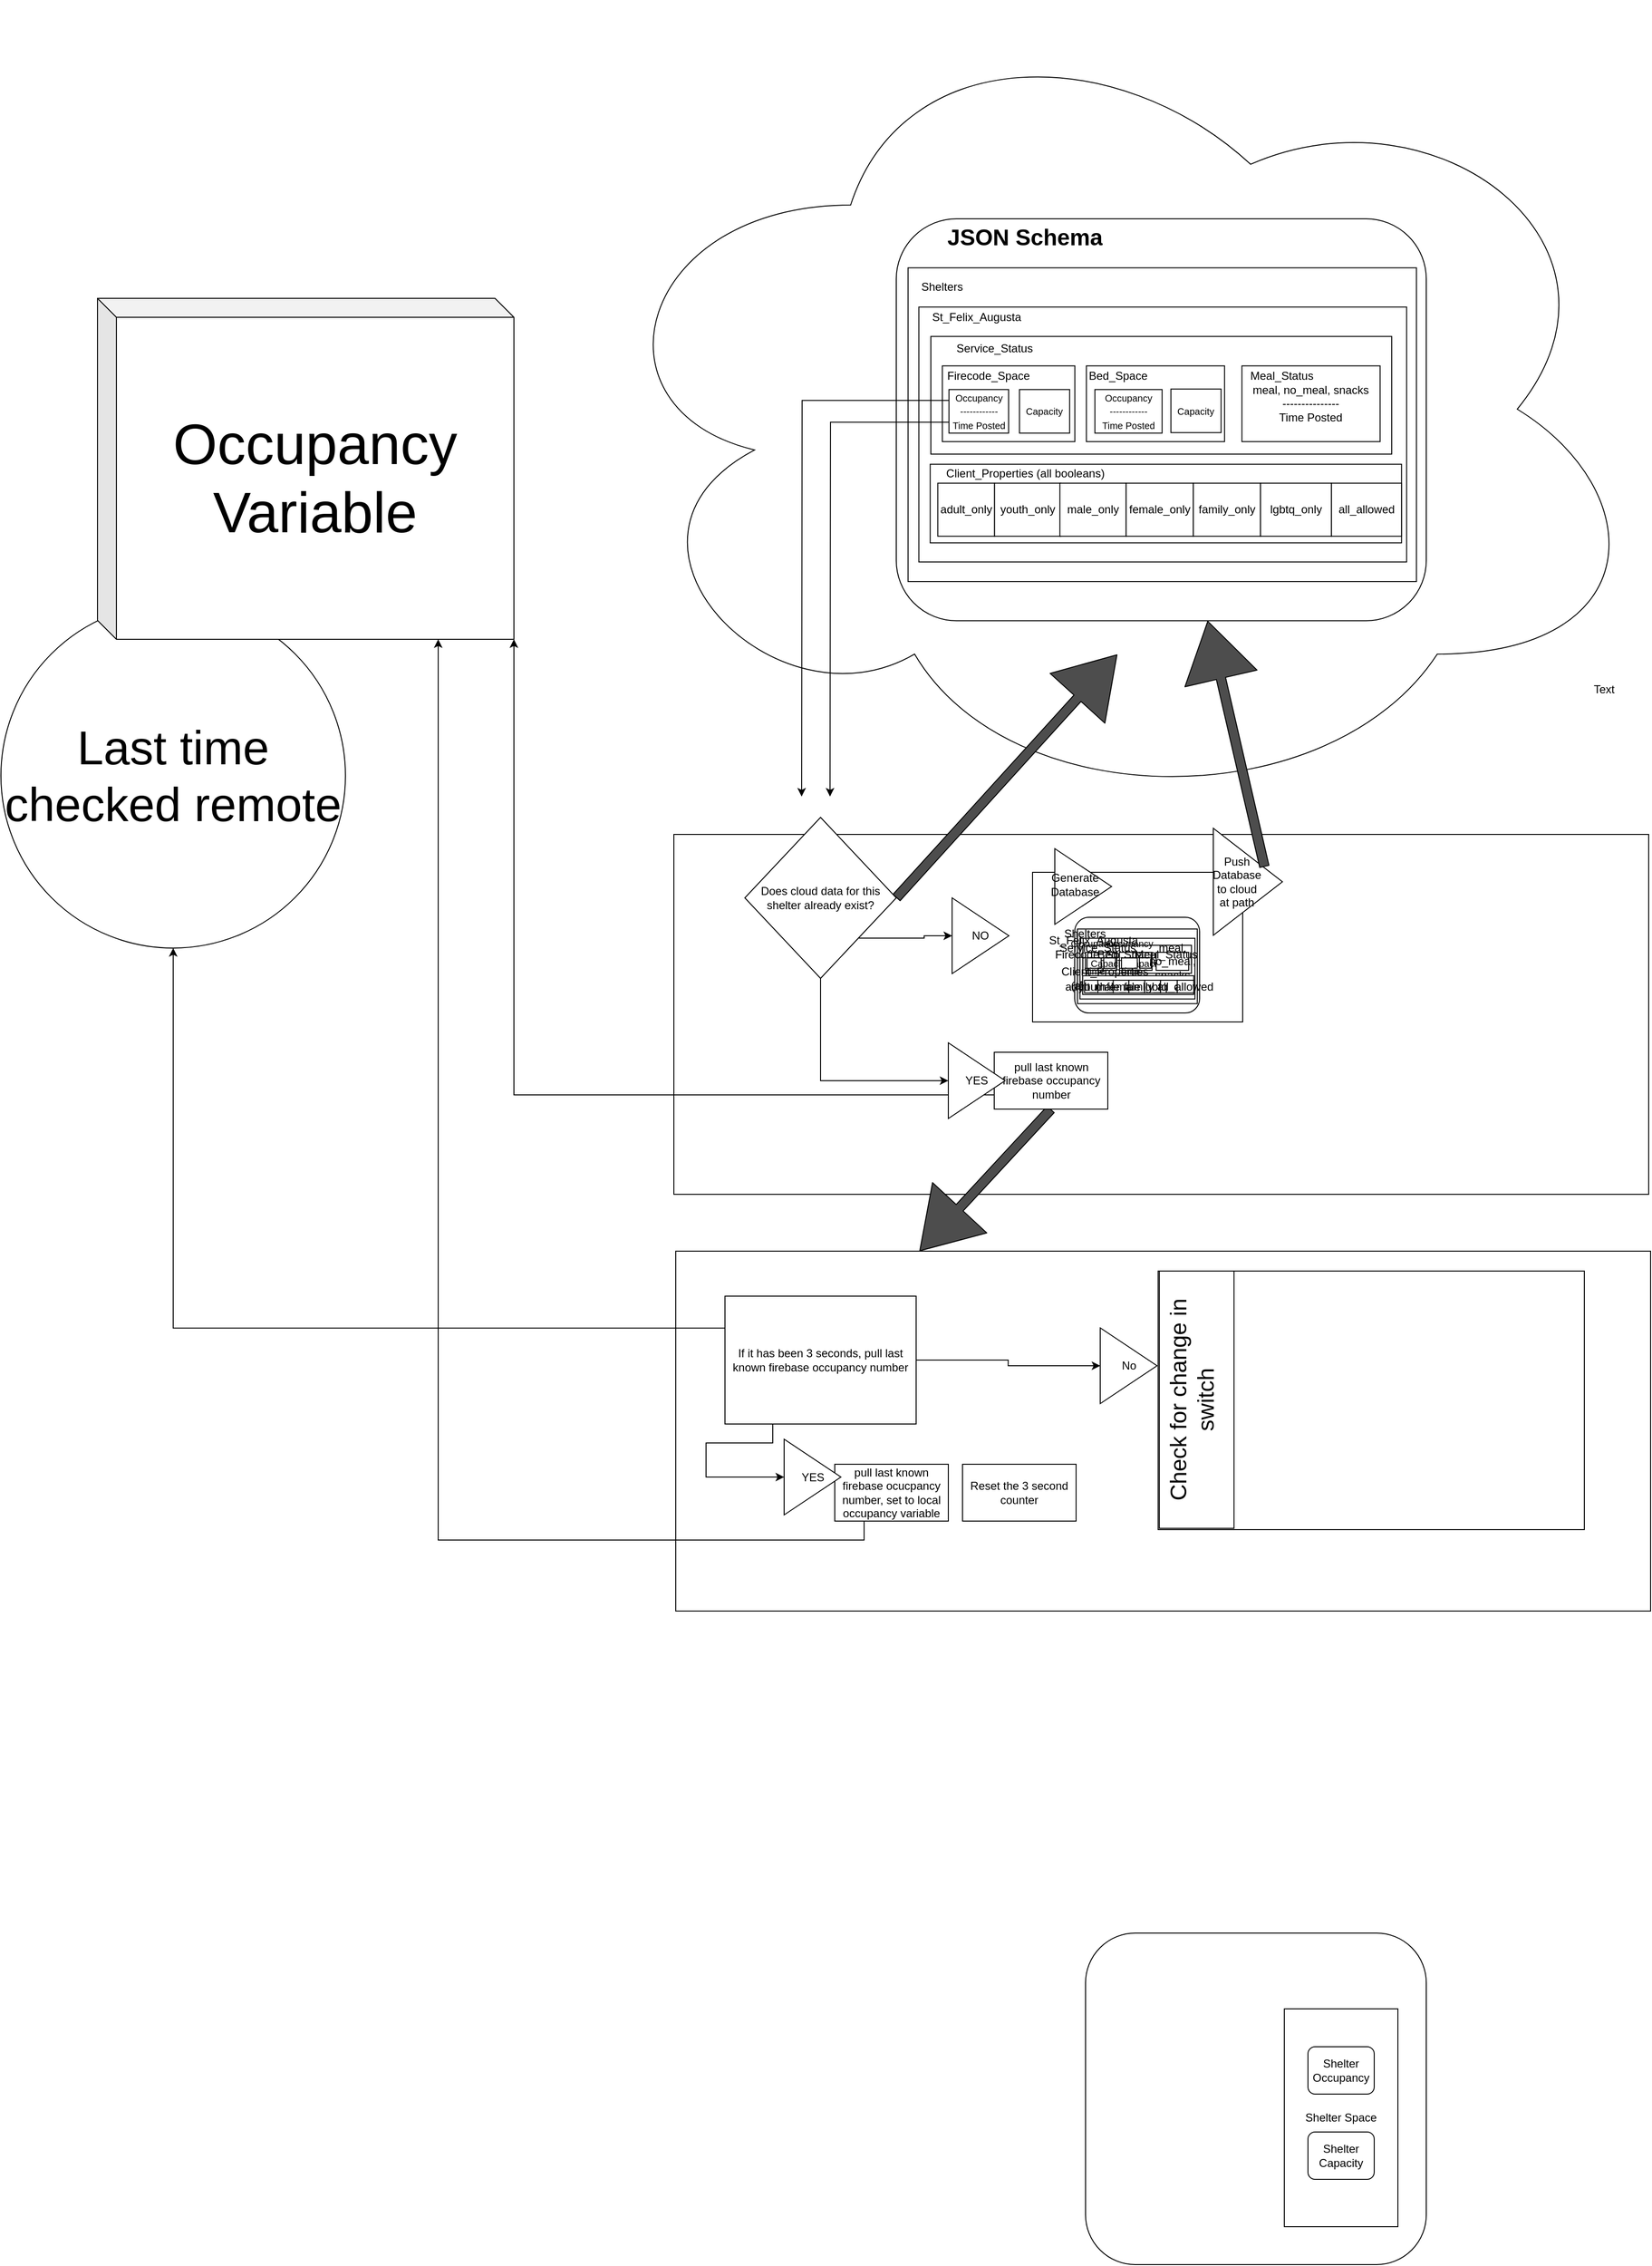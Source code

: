 <mxfile version="12.2.2" type="device" pages="4"><diagram id="_MkHH_p5oL2L7JYhqjPp" name="JSON_Database_Schema"><mxGraphModel dx="5807" dy="4382" grid="0" gridSize="10" guides="1" tooltips="1" connect="1" arrows="1" fold="1" page="1" pageScale="1" pageWidth="827" pageHeight="1169" math="0" shadow="0"><root><mxCell id="A7LfObIkhPGm-TW74k-s-0"/><mxCell id="A7LfObIkhPGm-TW74k-s-1" parent="A7LfObIkhPGm-TW74k-s-0"/><mxCell id="XkCp2QA8DComxfz1q4Zu-92" value="&lt;font style=&quot;font-size: 50px&quot;&gt;Last time checked remote&lt;/font&gt;" style="ellipse;whiteSpace=wrap;html=1;aspect=fixed;" vertex="1" parent="A7LfObIkhPGm-TW74k-s-1"><mxGeometry x="-1346" y="436" width="364" height="364" as="geometry"/></mxCell><mxCell id="XkCp2QA8DComxfz1q4Zu-1" value="" style="ellipse;shape=cloud;whiteSpace=wrap;html=1;" vertex="1" parent="A7LfObIkhPGm-TW74k-s-1"><mxGeometry x="-730" y="-200" width="1127" height="862" as="geometry"/></mxCell><mxCell id="A7LfObIkhPGm-TW74k-s-2" value="" style="group;fontStyle=0" parent="A7LfObIkhPGm-TW74k-s-1" vertex="1" connectable="0"><mxGeometry x="-400" y="30" width="560" height="588" as="geometry"/></mxCell><mxCell id="A7LfObIkhPGm-TW74k-s-3" value="" style="rounded=1;whiteSpace=wrap;html=1;" parent="A7LfObIkhPGm-TW74k-s-2" vertex="1"><mxGeometry width="560" height="424.437" as="geometry"/></mxCell><mxCell id="A7LfObIkhPGm-TW74k-s-4" value="&lt;h1&gt;&lt;span&gt;JSON Schema&lt;/span&gt;&lt;/h1&gt;&lt;h1&gt;&lt;br&gt;&lt;/h1&gt;" style="text;html=1;strokeColor=none;fillColor=none;spacing=5;spacingTop=-20;whiteSpace=wrap;overflow=hidden;rounded=0;" parent="A7LfObIkhPGm-TW74k-s-2" vertex="1"><mxGeometry x="48.848" width="231.304" height="41.408" as="geometry"/></mxCell><mxCell id="A7LfObIkhPGm-TW74k-s-5" value="" style="rounded=0;whiteSpace=wrap;html=1;" parent="A7LfObIkhPGm-TW74k-s-2" vertex="1"><mxGeometry x="12.444" y="51.761" width="537.185" height="331.268" as="geometry"/></mxCell><mxCell id="A7LfObIkhPGm-TW74k-s-6" value="Shelters" style="text;html=1;strokeColor=none;fillColor=none;align=center;verticalAlign=middle;whiteSpace=wrap;rounded=0;" parent="A7LfObIkhPGm-TW74k-s-2" vertex="1"><mxGeometry x="24.348" y="62.113" width="48.696" height="20.704" as="geometry"/></mxCell><mxCell id="A7LfObIkhPGm-TW74k-s-7" value="" style="group" parent="A7LfObIkhPGm-TW74k-s-2" vertex="1" connectable="0"><mxGeometry x="23.852" y="93.169" width="515.407" height="494.831" as="geometry"/></mxCell><mxCell id="A7LfObIkhPGm-TW74k-s-8" value="" style="rounded=0;whiteSpace=wrap;html=1;" parent="A7LfObIkhPGm-TW74k-s-7" vertex="1"><mxGeometry width="515.407" height="269.155" as="geometry"/></mxCell><mxCell id="A7LfObIkhPGm-TW74k-s-9" value="St_Felix_Augusta" style="text;html=1;strokeColor=none;fillColor=none;align=center;verticalAlign=middle;whiteSpace=wrap;rounded=0;" parent="A7LfObIkhPGm-TW74k-s-7" vertex="1"><mxGeometry x="0.496" width="121.739" height="20.704" as="geometry"/></mxCell><mxCell id="A7LfObIkhPGm-TW74k-s-10" value="Text" style="text;html=1;strokeColor=none;fillColor=none;align=center;verticalAlign=middle;whiteSpace=wrap;rounded=0;" parent="A7LfObIkhPGm-TW74k-s-7" vertex="1"><mxGeometry x="179.452" y="43.479" width="48.696" height="20.704" as="geometry"/></mxCell><mxCell id="A7LfObIkhPGm-TW74k-s-11" value="" style="rounded=0;whiteSpace=wrap;html=1;fontStyle=0" parent="A7LfObIkhPGm-TW74k-s-7" vertex="1"><mxGeometry x="12.67" y="31.056" width="486.957" height="124.225" as="geometry"/></mxCell><mxCell id="A7LfObIkhPGm-TW74k-s-12" value="" style="group" parent="A7LfObIkhPGm-TW74k-s-7" vertex="1" connectable="0"><mxGeometry x="24.844" y="62.113" width="146.087" height="80" as="geometry"/></mxCell><mxCell id="A7LfObIkhPGm-TW74k-s-13" value="" style="rounded=0;whiteSpace=wrap;html=1;" parent="A7LfObIkhPGm-TW74k-s-12" vertex="1"><mxGeometry width="140" height="80" as="geometry"/></mxCell><mxCell id="A7LfObIkhPGm-TW74k-s-14" value="Firecode_Space" style="text;html=1;strokeColor=none;fillColor=none;align=center;verticalAlign=middle;whiteSpace=wrap;rounded=0;" parent="A7LfObIkhPGm-TW74k-s-12" vertex="1"><mxGeometry x="24.174" width="48.696" height="20.704" as="geometry"/></mxCell><mxCell id="A7LfObIkhPGm-TW74k-s-15" value="&lt;font style=&quot;font-size: 10px&quot;&gt;Occupancy&lt;br&gt;------------&lt;br&gt;Time Posted&lt;br&gt;&lt;/font&gt;" style="rounded=0;whiteSpace=wrap;html=1;" parent="A7LfObIkhPGm-TW74k-s-12" vertex="1"><mxGeometry x="7" y="25" width="63" height="46" as="geometry"/></mxCell><mxCell id="A7LfObIkhPGm-TW74k-s-16" value="&lt;font style=&quot;font-size: 10px&quot;&gt;Capacity&lt;/font&gt;" style="rounded=0;whiteSpace=wrap;html=1;" parent="A7LfObIkhPGm-TW74k-s-12" vertex="1"><mxGeometry x="81.5" y="25" width="53" height="46" as="geometry"/></mxCell><mxCell id="A7LfObIkhPGm-TW74k-s-17" value="" style="group" parent="A7LfObIkhPGm-TW74k-s-7" vertex="1" connectable="0"><mxGeometry x="177.018" y="62.113" width="146.087" height="80" as="geometry"/></mxCell><mxCell id="A7LfObIkhPGm-TW74k-s-18" value="" style="rounded=0;whiteSpace=wrap;html=1;" parent="A7LfObIkhPGm-TW74k-s-17" vertex="1"><mxGeometry width="146" height="80" as="geometry"/></mxCell><mxCell id="A7LfObIkhPGm-TW74k-s-19" value="Bed_Space" style="text;html=1;strokeColor=none;fillColor=none;align=center;verticalAlign=middle;whiteSpace=wrap;rounded=0;" parent="A7LfObIkhPGm-TW74k-s-17" vertex="1"><mxGeometry x="8.935" width="48.696" height="20.704" as="geometry"/></mxCell><mxCell id="A7LfObIkhPGm-TW74k-s-20" value="&lt;font style=&quot;font-size: 10px&quot;&gt;Capacity&lt;/font&gt;" style="rounded=0;whiteSpace=wrap;html=1;" parent="A7LfObIkhPGm-TW74k-s-17" vertex="1"><mxGeometry x="89.326" y="24.5" width="53" height="46" as="geometry"/></mxCell><mxCell id="A7LfObIkhPGm-TW74k-s-21" value="&lt;span style=&quot;font-size: 10px&quot;&gt;Occupancy&lt;/span&gt;&lt;br style=&quot;font-size: 10px&quot;&gt;&lt;span style=&quot;font-size: 10px&quot;&gt;------------&lt;/span&gt;&lt;br style=&quot;font-size: 10px&quot;&gt;&lt;span style=&quot;font-size: 10px&quot;&gt;Time Posted&lt;/span&gt;" style="rounded=0;whiteSpace=wrap;html=1;" parent="A7LfObIkhPGm-TW74k-s-17" vertex="1"><mxGeometry x="9" y="25" width="71" height="46" as="geometry"/></mxCell><mxCell id="A7LfObIkhPGm-TW74k-s-22" value="" style="group" parent="A7LfObIkhPGm-TW74k-s-7" vertex="1" connectable="0"><mxGeometry x="341.366" y="62.113" width="146.087" height="80" as="geometry"/></mxCell><mxCell id="A7LfObIkhPGm-TW74k-s-23" value="meal, no_meal, snacks&lt;br&gt;---------------&lt;br&gt;Time Posted" style="rounded=0;whiteSpace=wrap;html=1;" parent="A7LfObIkhPGm-TW74k-s-22" vertex="1"><mxGeometry width="146" height="80" as="geometry"/></mxCell><mxCell id="A7LfObIkhPGm-TW74k-s-24" value="Meal_Status" style="text;html=1;strokeColor=none;fillColor=none;align=center;verticalAlign=middle;whiteSpace=wrap;rounded=0;" parent="A7LfObIkhPGm-TW74k-s-22" vertex="1"><mxGeometry width="85.217" height="20.704" as="geometry"/></mxCell><mxCell id="A7LfObIkhPGm-TW74k-s-25" value="Service_Status" style="text;html=1;strokeColor=none;fillColor=none;align=center;verticalAlign=middle;whiteSpace=wrap;rounded=0;" parent="A7LfObIkhPGm-TW74k-s-7" vertex="1"><mxGeometry x="24.889" y="33.127" width="109.926" height="20.704" as="geometry"/></mxCell><mxCell id="A7LfObIkhPGm-TW74k-s-26" value="" style="rounded=0;whiteSpace=wrap;html=1;" parent="A7LfObIkhPGm-TW74k-s-7" vertex="1"><mxGeometry x="12" y="166" width="498" height="83" as="geometry"/></mxCell><mxCell id="A7LfObIkhPGm-TW74k-s-27" value="Client_Properties (all booleans)" style="text;html=1;strokeColor=none;fillColor=none;align=center;verticalAlign=middle;whiteSpace=wrap;rounded=0;" parent="A7LfObIkhPGm-TW74k-s-7" vertex="1"><mxGeometry x="25" y="166" width="175" height="20" as="geometry"/></mxCell><mxCell id="A7LfObIkhPGm-TW74k-s-28" value="adult_only" style="rounded=0;whiteSpace=wrap;html=1;" parent="A7LfObIkhPGm-TW74k-s-7" vertex="1"><mxGeometry x="20" y="186" width="60" height="56" as="geometry"/></mxCell><mxCell id="A7LfObIkhPGm-TW74k-s-29" value="youth_only" style="rounded=0;whiteSpace=wrap;html=1;" parent="A7LfObIkhPGm-TW74k-s-7" vertex="1"><mxGeometry x="80" y="186" width="70" height="56" as="geometry"/></mxCell><mxCell id="A7LfObIkhPGm-TW74k-s-30" value="male_only" style="rounded=0;whiteSpace=wrap;html=1;" parent="A7LfObIkhPGm-TW74k-s-7" vertex="1"><mxGeometry x="149" y="186" width="70" height="56" as="geometry"/></mxCell><mxCell id="A7LfObIkhPGm-TW74k-s-31" value="female_only" style="rounded=0;whiteSpace=wrap;html=1;" parent="A7LfObIkhPGm-TW74k-s-7" vertex="1"><mxGeometry x="219" y="186" width="71" height="56" as="geometry"/></mxCell><mxCell id="A7LfObIkhPGm-TW74k-s-32" value="family_only" style="rounded=0;whiteSpace=wrap;html=1;" parent="A7LfObIkhPGm-TW74k-s-7" vertex="1"><mxGeometry x="290" y="186" width="71" height="56" as="geometry"/></mxCell><mxCell id="A7LfObIkhPGm-TW74k-s-33" value="lgbtq_only" style="rounded=0;whiteSpace=wrap;html=1;" parent="A7LfObIkhPGm-TW74k-s-7" vertex="1"><mxGeometry x="361" y="186" width="75" height="56" as="geometry"/></mxCell><mxCell id="A7LfObIkhPGm-TW74k-s-34" value="all_allowed" style="rounded=0;whiteSpace=wrap;html=1;" parent="A7LfObIkhPGm-TW74k-s-7" vertex="1"><mxGeometry x="436" y="186" width="74" height="56" as="geometry"/></mxCell><mxCell id="XkCp2QA8DComxfz1q4Zu-0" value="" style="group" vertex="1" connectable="0" parent="A7LfObIkhPGm-TW74k-s-1"><mxGeometry x="-200" y="1840" width="360" height="350" as="geometry"/></mxCell><mxCell id="k5tffVTp0Qa9OqIugjEX-4" value="" style="rounded=1;whiteSpace=wrap;html=1;" parent="XkCp2QA8DComxfz1q4Zu-0" vertex="1"><mxGeometry width="360" height="350" as="geometry"/></mxCell><mxCell id="k5tffVTp0Qa9OqIugjEX-1" value="Shelter Space" style="rounded=0;whiteSpace=wrap;html=1;" parent="XkCp2QA8DComxfz1q4Zu-0" vertex="1"><mxGeometry x="210" y="80" width="120" height="230" as="geometry"/></mxCell><mxCell id="k5tffVTp0Qa9OqIugjEX-2" value="Shelter Occupancy" style="rounded=1;whiteSpace=wrap;html=1;" parent="XkCp2QA8DComxfz1q4Zu-0" vertex="1"><mxGeometry x="235" y="120" width="70" height="50" as="geometry"/></mxCell><mxCell id="k5tffVTp0Qa9OqIugjEX-3" value="Shelter Capacity" style="rounded=1;whiteSpace=wrap;html=1;" parent="XkCp2QA8DComxfz1q4Zu-0" vertex="1"><mxGeometry x="235" y="210" width="70" height="50" as="geometry"/></mxCell><mxCell id="XkCp2QA8DComxfz1q4Zu-2" style="edgeStyle=orthogonalEdgeStyle;rounded=0;orthogonalLoop=1;jettySize=auto;html=1;exitX=0;exitY=0.25;exitDx=0;exitDy=0;" edge="1" parent="A7LfObIkhPGm-TW74k-s-1" source="A7LfObIkhPGm-TW74k-s-15"><mxGeometry relative="1" as="geometry"><mxPoint x="-500" y="640" as="targetPoint"/></mxGeometry></mxCell><mxCell id="XkCp2QA8DComxfz1q4Zu-3" style="edgeStyle=orthogonalEdgeStyle;rounded=0;orthogonalLoop=1;jettySize=auto;html=1;exitX=0;exitY=0.75;exitDx=0;exitDy=0;" edge="1" parent="A7LfObIkhPGm-TW74k-s-1" source="A7LfObIkhPGm-TW74k-s-15"><mxGeometry relative="1" as="geometry"><mxPoint x="-470" y="640" as="targetPoint"/></mxGeometry></mxCell><mxCell id="XkCp2QA8DComxfz1q4Zu-4" value="" style="rounded=0;whiteSpace=wrap;html=1;" vertex="1" parent="A7LfObIkhPGm-TW74k-s-1"><mxGeometry x="-635" y="680" width="1030" height="380" as="geometry"/></mxCell><mxCell id="XkCp2QA8DComxfz1q4Zu-6" value="" style="shape=flexArrow;endArrow=classic;html=1;endWidth=67.143;endSize=20.329;fillColor=#4D4D4D;exitX=1;exitY=0.5;exitDx=0;exitDy=0;" edge="1" parent="A7LfObIkhPGm-TW74k-s-1" source="XkCp2QA8DComxfz1q4Zu-7"><mxGeometry width="50" height="50" relative="1" as="geometry"><mxPoint x="-296.5" y="598" as="sourcePoint"/><mxPoint x="-166.5" y="490" as="targetPoint"/></mxGeometry></mxCell><mxCell id="XkCp2QA8DComxfz1q4Zu-11" style="edgeStyle=orthogonalEdgeStyle;rounded=0;orthogonalLoop=1;jettySize=auto;html=1;exitX=1;exitY=1;exitDx=0;exitDy=0;entryX=0;entryY=0.5;entryDx=0;entryDy=0;fillColor=#4D4D4D;" edge="1" parent="A7LfObIkhPGm-TW74k-s-1" source="XkCp2QA8DComxfz1q4Zu-7" target="XkCp2QA8DComxfz1q4Zu-9"><mxGeometry relative="1" as="geometry"/></mxCell><mxCell id="XkCp2QA8DComxfz1q4Zu-12" style="edgeStyle=orthogonalEdgeStyle;rounded=0;orthogonalLoop=1;jettySize=auto;html=1;exitX=0.5;exitY=1;exitDx=0;exitDy=0;entryX=0;entryY=0.5;entryDx=0;entryDy=0;fillColor=#4D4D4D;" edge="1" parent="A7LfObIkhPGm-TW74k-s-1" source="XkCp2QA8DComxfz1q4Zu-7" target="XkCp2QA8DComxfz1q4Zu-10"><mxGeometry relative="1" as="geometry"/></mxCell><mxCell id="XkCp2QA8DComxfz1q4Zu-7" value="Does cloud data for this shelter already exist?" style="rhombus;whiteSpace=wrap;html=1;" vertex="1" parent="A7LfObIkhPGm-TW74k-s-1"><mxGeometry x="-560" y="662" width="160" height="170" as="geometry"/></mxCell><mxCell id="XkCp2QA8DComxfz1q4Zu-9" value="NO" style="triangle;whiteSpace=wrap;html=1;" vertex="1" parent="A7LfObIkhPGm-TW74k-s-1"><mxGeometry x="-341" y="747" width="60" height="80" as="geometry"/></mxCell><mxCell id="XkCp2QA8DComxfz1q4Zu-13" value="" style="rounded=0;whiteSpace=wrap;html=1;" vertex="1" parent="A7LfObIkhPGm-TW74k-s-1"><mxGeometry x="-633" y="1120" width="1030" height="380" as="geometry"/></mxCell><mxCell id="XkCp2QA8DComxfz1q4Zu-14" value="Text" style="text;html=1;resizable=0;points=[];autosize=1;align=left;verticalAlign=top;spacingTop=-4;" vertex="1" parent="A7LfObIkhPGm-TW74k-s-1"><mxGeometry x="335" y="517" width="40" height="20" as="geometry"/></mxCell><mxCell id="XkCp2QA8DComxfz1q4Zu-83" value="" style="rounded=0;whiteSpace=wrap;html=1;" vertex="1" parent="A7LfObIkhPGm-TW74k-s-1"><mxGeometry x="-256" y="720" width="222" height="158" as="geometry"/></mxCell><mxCell id="XkCp2QA8DComxfz1q4Zu-49" value="" style="group;fontStyle=0" vertex="1" connectable="0" parent="A7LfObIkhPGm-TW74k-s-1"><mxGeometry x="-211.5" y="767.5" width="183" height="140.0" as="geometry"/></mxCell><mxCell id="XkCp2QA8DComxfz1q4Zu-50" value="" style="rounded=1;whiteSpace=wrap;html=1;" vertex="1" parent="XkCp2QA8DComxfz1q4Zu-49"><mxGeometry width="132" height="101.056" as="geometry"/></mxCell><mxCell id="XkCp2QA8DComxfz1q4Zu-51" value="&lt;h1&gt;&lt;span&gt;JSON Schema&lt;/span&gt;&lt;/h1&gt;&lt;h1&gt;&lt;br&gt;&lt;/h1&gt;" style="text;html=1;strokeColor=none;fillColor=none;spacing=5;spacingTop=-20;whiteSpace=wrap;overflow=hidden;rounded=0;" vertex="1" parent="XkCp2QA8DComxfz1q4Zu-49"><mxGeometry x="11.514" width="54.522" height="9.859" as="geometry"/></mxCell><mxCell id="XkCp2QA8DComxfz1q4Zu-52" value="" style="rounded=0;whiteSpace=wrap;html=1;" vertex="1" parent="XkCp2QA8DComxfz1q4Zu-49"><mxGeometry x="2.933" y="12.324" width="126.622" height="78.873" as="geometry"/></mxCell><mxCell id="XkCp2QA8DComxfz1q4Zu-53" value="Shelters" style="text;html=1;strokeColor=none;fillColor=none;align=center;verticalAlign=middle;whiteSpace=wrap;rounded=0;" vertex="1" parent="XkCp2QA8DComxfz1q4Zu-49"><mxGeometry x="5.739" y="14.789" width="11.478" height="4.93" as="geometry"/></mxCell><mxCell id="XkCp2QA8DComxfz1q4Zu-54" value="" style="group" vertex="1" connectable="0" parent="XkCp2QA8DComxfz1q4Zu-49"><mxGeometry x="5.622" y="22.183" width="177.378" height="117.817" as="geometry"/></mxCell><mxCell id="XkCp2QA8DComxfz1q4Zu-55" value="" style="rounded=0;whiteSpace=wrap;html=1;" vertex="1" parent="XkCp2QA8DComxfz1q4Zu-54"><mxGeometry width="121.489" height="64.085" as="geometry"/></mxCell><mxCell id="XkCp2QA8DComxfz1q4Zu-56" value="St_Felix_Augusta" style="text;html=1;strokeColor=none;fillColor=none;align=center;verticalAlign=middle;whiteSpace=wrap;rounded=0;" vertex="1" parent="XkCp2QA8DComxfz1q4Zu-54"><mxGeometry x="0.117" width="28.696" height="4.93" as="geometry"/></mxCell><mxCell id="XkCp2QA8DComxfz1q4Zu-57" value="Text" style="text;html=1;strokeColor=none;fillColor=none;align=center;verticalAlign=middle;whiteSpace=wrap;rounded=0;" vertex="1" parent="XkCp2QA8DComxfz1q4Zu-54"><mxGeometry x="42.3" y="10.352" width="11.478" height="4.93" as="geometry"/></mxCell><mxCell id="XkCp2QA8DComxfz1q4Zu-58" value="" style="rounded=0;whiteSpace=wrap;html=1;fontStyle=0" vertex="1" parent="XkCp2QA8DComxfz1q4Zu-54"><mxGeometry x="2.986" y="7.394" width="114.783" height="29.577" as="geometry"/></mxCell><mxCell id="XkCp2QA8DComxfz1q4Zu-59" value="" style="group" vertex="1" connectable="0" parent="XkCp2QA8DComxfz1q4Zu-54"><mxGeometry x="5.856" y="14.789" width="34.435" height="19.048" as="geometry"/></mxCell><mxCell id="XkCp2QA8DComxfz1q4Zu-60" value="" style="rounded=0;whiteSpace=wrap;html=1;" vertex="1" parent="XkCp2QA8DComxfz1q4Zu-59"><mxGeometry width="33" height="19.048" as="geometry"/></mxCell><mxCell id="XkCp2QA8DComxfz1q4Zu-61" value="Firecode_Space" style="text;html=1;strokeColor=none;fillColor=none;align=center;verticalAlign=middle;whiteSpace=wrap;rounded=0;" vertex="1" parent="XkCp2QA8DComxfz1q4Zu-59"><mxGeometry x="5.698" width="11.478" height="4.93" as="geometry"/></mxCell><mxCell id="XkCp2QA8DComxfz1q4Zu-62" value="&lt;font style=&quot;font-size: 10px&quot;&gt;Occupancy&lt;br&gt;------------&lt;br&gt;Time Posted&lt;br&gt;&lt;/font&gt;" style="rounded=0;whiteSpace=wrap;html=1;" vertex="1" parent="XkCp2QA8DComxfz1q4Zu-59"><mxGeometry x="1.65" y="5.952" width="14.85" height="10.952" as="geometry"/></mxCell><mxCell id="XkCp2QA8DComxfz1q4Zu-63" value="&lt;font style=&quot;font-size: 10px&quot;&gt;Capacity&lt;/font&gt;" style="rounded=0;whiteSpace=wrap;html=1;" vertex="1" parent="XkCp2QA8DComxfz1q4Zu-59"><mxGeometry x="19.211" y="5.952" width="12.493" height="10.952" as="geometry"/></mxCell><mxCell id="XkCp2QA8DComxfz1q4Zu-64" value="" style="group" vertex="1" connectable="0" parent="XkCp2QA8DComxfz1q4Zu-54"><mxGeometry x="41.726" y="14.789" width="34.435" height="19.048" as="geometry"/></mxCell><mxCell id="XkCp2QA8DComxfz1q4Zu-65" value="" style="rounded=0;whiteSpace=wrap;html=1;" vertex="1" parent="XkCp2QA8DComxfz1q4Zu-64"><mxGeometry width="34.414" height="19.048" as="geometry"/></mxCell><mxCell id="XkCp2QA8DComxfz1q4Zu-66" value="Bed_Space" style="text;html=1;strokeColor=none;fillColor=none;align=center;verticalAlign=middle;whiteSpace=wrap;rounded=0;" vertex="1" parent="XkCp2QA8DComxfz1q4Zu-64"><mxGeometry x="2.106" width="11.478" height="4.93" as="geometry"/></mxCell><mxCell id="XkCp2QA8DComxfz1q4Zu-67" value="&lt;font style=&quot;font-size: 10px&quot;&gt;Capacity&lt;/font&gt;" style="rounded=0;whiteSpace=wrap;html=1;" vertex="1" parent="XkCp2QA8DComxfz1q4Zu-64"><mxGeometry x="21.055" y="5.833" width="12.493" height="10.952" as="geometry"/></mxCell><mxCell id="XkCp2QA8DComxfz1q4Zu-68" value="&lt;span style=&quot;font-size: 10px&quot;&gt;Occupancy&lt;/span&gt;&lt;br style=&quot;font-size: 10px&quot;&gt;&lt;span style=&quot;font-size: 10px&quot;&gt;------------&lt;/span&gt;&lt;br style=&quot;font-size: 10px&quot;&gt;&lt;span style=&quot;font-size: 10px&quot;&gt;Time Posted&lt;/span&gt;" style="rounded=0;whiteSpace=wrap;html=1;" vertex="1" parent="XkCp2QA8DComxfz1q4Zu-64"><mxGeometry x="2.121" y="5.952" width="16.736" height="10.952" as="geometry"/></mxCell><mxCell id="XkCp2QA8DComxfz1q4Zu-69" value="" style="group" vertex="1" connectable="0" parent="XkCp2QA8DComxfz1q4Zu-54"><mxGeometry x="80.465" y="14.789" width="34.435" height="19.048" as="geometry"/></mxCell><mxCell id="XkCp2QA8DComxfz1q4Zu-70" value="meal, no_meal, snacks" style="rounded=0;whiteSpace=wrap;html=1;" vertex="1" parent="XkCp2QA8DComxfz1q4Zu-69"><mxGeometry width="34.414" height="19.048" as="geometry"/></mxCell><mxCell id="XkCp2QA8DComxfz1q4Zu-71" value="Meal_Status" style="text;html=1;strokeColor=none;fillColor=none;align=center;verticalAlign=middle;whiteSpace=wrap;rounded=0;" vertex="1" parent="XkCp2QA8DComxfz1q4Zu-69"><mxGeometry width="20.087" height="4.93" as="geometry"/></mxCell><mxCell id="XkCp2QA8DComxfz1q4Zu-72" value="Service_Status" style="text;html=1;strokeColor=none;fillColor=none;align=center;verticalAlign=middle;whiteSpace=wrap;rounded=0;" vertex="1" parent="XkCp2QA8DComxfz1q4Zu-54"><mxGeometry x="5.867" y="7.887" width="25.911" height="4.93" as="geometry"/></mxCell><mxCell id="XkCp2QA8DComxfz1q4Zu-73" value="" style="rounded=0;whiteSpace=wrap;html=1;" vertex="1" parent="XkCp2QA8DComxfz1q4Zu-54"><mxGeometry x="2.829" y="39.524" width="117.386" height="19.762" as="geometry"/></mxCell><mxCell id="XkCp2QA8DComxfz1q4Zu-74" value="Client_Properties (all booleans)" style="text;html=1;strokeColor=none;fillColor=none;align=center;verticalAlign=middle;whiteSpace=wrap;rounded=0;" vertex="1" parent="XkCp2QA8DComxfz1q4Zu-54"><mxGeometry x="5.893" y="39.524" width="41.25" height="4.762" as="geometry"/></mxCell><mxCell id="XkCp2QA8DComxfz1q4Zu-75" value="adult_only" style="rounded=0;whiteSpace=wrap;html=1;" vertex="1" parent="XkCp2QA8DComxfz1q4Zu-54"><mxGeometry x="4.714" y="44.286" width="14.143" height="13.333" as="geometry"/></mxCell><mxCell id="XkCp2QA8DComxfz1q4Zu-76" value="youth_only" style="rounded=0;whiteSpace=wrap;html=1;" vertex="1" parent="XkCp2QA8DComxfz1q4Zu-54"><mxGeometry x="18.857" y="44.286" width="16.5" height="13.333" as="geometry"/></mxCell><mxCell id="XkCp2QA8DComxfz1q4Zu-77" value="male_only" style="rounded=0;whiteSpace=wrap;html=1;" vertex="1" parent="XkCp2QA8DComxfz1q4Zu-54"><mxGeometry x="35.121" y="44.286" width="16.5" height="13.333" as="geometry"/></mxCell><mxCell id="XkCp2QA8DComxfz1q4Zu-78" value="female_only" style="rounded=0;whiteSpace=wrap;html=1;" vertex="1" parent="XkCp2QA8DComxfz1q4Zu-54"><mxGeometry x="51.621" y="44.286" width="16.736" height="13.333" as="geometry"/></mxCell><mxCell id="XkCp2QA8DComxfz1q4Zu-79" value="family_only" style="rounded=0;whiteSpace=wrap;html=1;" vertex="1" parent="XkCp2QA8DComxfz1q4Zu-54"><mxGeometry x="68.357" y="44.286" width="16.736" height="13.333" as="geometry"/></mxCell><mxCell id="XkCp2QA8DComxfz1q4Zu-80" value="lgbtq_only" style="rounded=0;whiteSpace=wrap;html=1;" vertex="1" parent="XkCp2QA8DComxfz1q4Zu-54"><mxGeometry x="85.093" y="44.286" width="17.679" height="13.333" as="geometry"/></mxCell><mxCell id="XkCp2QA8DComxfz1q4Zu-81" value="all_allowed" style="rounded=0;whiteSpace=wrap;html=1;" vertex="1" parent="XkCp2QA8DComxfz1q4Zu-54"><mxGeometry x="102.771" y="44.286" width="17.443" height="13.333" as="geometry"/></mxCell><mxCell id="XkCp2QA8DComxfz1q4Zu-85" value="" style="triangle;whiteSpace=wrap;html=1;" vertex="1" parent="A7LfObIkhPGm-TW74k-s-1"><mxGeometry x="-232.5" y="695" width="60" height="80" as="geometry"/></mxCell><mxCell id="XkCp2QA8DComxfz1q4Zu-84" value="Generate Database" style="text;html=1;strokeColor=none;fillColor=none;align=center;verticalAlign=middle;whiteSpace=wrap;rounded=0;" vertex="1" parent="A7LfObIkhPGm-TW74k-s-1"><mxGeometry x="-231" y="722.5" width="40" height="20" as="geometry"/></mxCell><mxCell id="XkCp2QA8DComxfz1q4Zu-86" value="" style="triangle;whiteSpace=wrap;html=1;" vertex="1" parent="A7LfObIkhPGm-TW74k-s-1"><mxGeometry x="-65" y="673.5" width="73" height="113" as="geometry"/></mxCell><mxCell id="XkCp2QA8DComxfz1q4Zu-87" value="Push Database to cloud at path" style="text;html=1;strokeColor=none;fillColor=none;align=center;verticalAlign=middle;whiteSpace=wrap;rounded=0;" vertex="1" parent="A7LfObIkhPGm-TW74k-s-1"><mxGeometry x="-60" y="720" width="40" height="20" as="geometry"/></mxCell><mxCell id="XkCp2QA8DComxfz1q4Zu-88" value="" style="shape=flexArrow;endArrow=classic;html=1;endWidth=67.143;endSize=20.329;fillColor=#4D4D4D;exitX=0.74;exitY=0.361;exitDx=0;exitDy=0;exitPerimeter=0;" edge="1" parent="A7LfObIkhPGm-TW74k-s-1" source="XkCp2QA8DComxfz1q4Zu-86" target="A7LfObIkhPGm-TW74k-s-3"><mxGeometry width="50" height="50" relative="1" as="geometry"><mxPoint x="-1" y="735" as="sourcePoint"/><mxPoint x="232.5" y="478" as="targetPoint"/></mxGeometry></mxCell><mxCell id="XkCp2QA8DComxfz1q4Zu-89" value="" style="shape=flexArrow;endArrow=classic;html=1;endWidth=67.143;endSize=20.329;fillColor=#4D4D4D;exitX=0.5;exitY=1;exitDx=0;exitDy=0;entryX=0.25;entryY=0;entryDx=0;entryDy=0;" edge="1" parent="A7LfObIkhPGm-TW74k-s-1" source="XkCp2QA8DComxfz1q4Zu-94" target="XkCp2QA8DComxfz1q4Zu-13"><mxGeometry width="50" height="50" relative="1" as="geometry"><mxPoint x="-380" y="767" as="sourcePoint"/><mxPoint x="-146.5" y="510" as="targetPoint"/></mxGeometry></mxCell><mxCell id="XkCp2QA8DComxfz1q4Zu-90" value="&lt;font style=&quot;font-size: 60px&quot;&gt;Occupancy Variable&lt;/font&gt;" style="shape=cube;whiteSpace=wrap;html=1;boundedLbl=1;backgroundOutline=1;darkOpacity=0.05;darkOpacity2=0.1;" vertex="1" parent="A7LfObIkhPGm-TW74k-s-1"><mxGeometry x="-1244" y="114" width="440" height="360" as="geometry"/></mxCell><mxCell id="XkCp2QA8DComxfz1q4Zu-97" style="edgeStyle=orthogonalEdgeStyle;rounded=0;orthogonalLoop=1;jettySize=auto;html=1;exitX=0;exitY=0.75;exitDx=0;exitDy=0;entryX=1;entryY=1;entryDx=0;entryDy=0;entryPerimeter=0;fillColor=#4D4D4D;" edge="1" parent="A7LfObIkhPGm-TW74k-s-1" source="XkCp2QA8DComxfz1q4Zu-94" target="XkCp2QA8DComxfz1q4Zu-90"><mxGeometry relative="1" as="geometry"/></mxCell><mxCell id="XkCp2QA8DComxfz1q4Zu-94" value="pull last known firebase occupancy number" style="rounded=0;whiteSpace=wrap;html=1;" vertex="1" parent="A7LfObIkhPGm-TW74k-s-1"><mxGeometry x="-296.5" y="910" width="120" height="60" as="geometry"/></mxCell><mxCell id="XkCp2QA8DComxfz1q4Zu-10" value="YES" style="triangle;whiteSpace=wrap;html=1;" vertex="1" parent="A7LfObIkhPGm-TW74k-s-1"><mxGeometry x="-345" y="900" width="60" height="80" as="geometry"/></mxCell><mxCell id="XkCp2QA8DComxfz1q4Zu-96" style="edgeStyle=orthogonalEdgeStyle;rounded=0;orthogonalLoop=1;jettySize=auto;html=1;exitX=0;exitY=0.25;exitDx=0;exitDy=0;entryX=0.5;entryY=1;entryDx=0;entryDy=0;fillColor=#4D4D4D;" edge="1" parent="A7LfObIkhPGm-TW74k-s-1" source="XkCp2QA8DComxfz1q4Zu-95" target="XkCp2QA8DComxfz1q4Zu-92"><mxGeometry relative="1" as="geometry"/></mxCell><mxCell id="XkCp2QA8DComxfz1q4Zu-101" style="edgeStyle=orthogonalEdgeStyle;rounded=0;orthogonalLoop=1;jettySize=auto;html=1;exitX=0.25;exitY=1;exitDx=0;exitDy=0;entryX=0;entryY=0.5;entryDx=0;entryDy=0;fillColor=#4D4D4D;" edge="1" parent="A7LfObIkhPGm-TW74k-s-1" source="XkCp2QA8DComxfz1q4Zu-95" target="XkCp2QA8DComxfz1q4Zu-98"><mxGeometry relative="1" as="geometry"/></mxCell><mxCell id="XkCp2QA8DComxfz1q4Zu-104" style="edgeStyle=orthogonalEdgeStyle;rounded=0;orthogonalLoop=1;jettySize=auto;html=1;exitX=1;exitY=0.5;exitDx=0;exitDy=0;fillColor=#4D4D4D;" edge="1" parent="A7LfObIkhPGm-TW74k-s-1" source="XkCp2QA8DComxfz1q4Zu-95" target="XkCp2QA8DComxfz1q4Zu-99"><mxGeometry relative="1" as="geometry"/></mxCell><mxCell id="XkCp2QA8DComxfz1q4Zu-95" value="If it has been 3 seconds, pull last known firebase occupancy number" style="rounded=0;whiteSpace=wrap;html=1;" vertex="1" parent="A7LfObIkhPGm-TW74k-s-1"><mxGeometry x="-581" y="1167.5" width="202" height="135" as="geometry"/></mxCell><mxCell id="XkCp2QA8DComxfz1q4Zu-99" value="No" style="triangle;whiteSpace=wrap;html=1;" vertex="1" parent="A7LfObIkhPGm-TW74k-s-1"><mxGeometry x="-184.5" y="1201" width="60" height="80" as="geometry"/></mxCell><mxCell id="XkCp2QA8DComxfz1q4Zu-102" style="edgeStyle=orthogonalEdgeStyle;rounded=0;orthogonalLoop=1;jettySize=auto;html=1;exitX=0.25;exitY=1;exitDx=0;exitDy=0;fillColor=#4D4D4D;" edge="1" parent="A7LfObIkhPGm-TW74k-s-1" source="XkCp2QA8DComxfz1q4Zu-100" target="XkCp2QA8DComxfz1q4Zu-90"><mxGeometry relative="1" as="geometry"><mxPoint x="-924" y="535" as="targetPoint"/><Array as="points"><mxPoint x="-434" y="1425"/><mxPoint x="-884" y="1425"/></Array></mxGeometry></mxCell><mxCell id="XkCp2QA8DComxfz1q4Zu-100" value="pull last known firebase ocucpancy number, set to local occupancy variable" style="rounded=0;whiteSpace=wrap;html=1;" vertex="1" parent="A7LfObIkhPGm-TW74k-s-1"><mxGeometry x="-465" y="1345" width="120" height="60" as="geometry"/></mxCell><mxCell id="XkCp2QA8DComxfz1q4Zu-98" value="YES" style="triangle;whiteSpace=wrap;html=1;" vertex="1" parent="A7LfObIkhPGm-TW74k-s-1"><mxGeometry x="-518.5" y="1318.5" width="60" height="80" as="geometry"/></mxCell><mxCell id="XkCp2QA8DComxfz1q4Zu-103" value="Reset the 3 second counter" style="rounded=0;whiteSpace=wrap;html=1;" vertex="1" parent="A7LfObIkhPGm-TW74k-s-1"><mxGeometry x="-330" y="1345" width="120" height="60" as="geometry"/></mxCell><mxCell id="XkCp2QA8DComxfz1q4Zu-108" value="" style="group" vertex="1" connectable="0" parent="A7LfObIkhPGm-TW74k-s-1"><mxGeometry x="-206" y="1141" width="533" height="273" as="geometry"/></mxCell><mxCell id="XkCp2QA8DComxfz1q4Zu-105" value="" style="rounded=0;whiteSpace=wrap;html=1;" vertex="1" parent="XkCp2QA8DComxfz1q4Zu-108"><mxGeometry x="82.685" width="450.315" height="273" as="geometry"/></mxCell><mxCell id="XkCp2QA8DComxfz1q4Zu-106" value="" style="rounded=0;whiteSpace=wrap;html=1;" vertex="1" parent="XkCp2QA8DComxfz1q4Zu-108"><mxGeometry x="83.957" width="78.869" height="271.655" as="geometry"/></mxCell><mxCell id="XkCp2QA8DComxfz1q4Zu-107" value="&lt;font style=&quot;font-size: 24px&quot;&gt;Check for change in switch&lt;/font&gt;" style="text;html=1;strokeColor=none;fillColor=none;align=center;verticalAlign=middle;whiteSpace=wrap;rounded=0;rotation=-90;" vertex="1" parent="XkCp2QA8DComxfz1q4Zu-108"><mxGeometry y="122.379" width="236.606" height="26.897" as="geometry"/></mxCell></root></mxGraphModel></diagram><diagram id="zIlN-xV7_n2vPIJK01YO" name="Page-1"><mxGraphModel dx="3197" dy="1413" grid="1" gridSize="10" guides="1" tooltips="1" connect="1" arrows="1" fold="1" page="1" pageScale="1" pageWidth="850" pageHeight="1100" math="0" shadow="0"><root><mxCell id="0"/><mxCell id="1" parent="0"/><mxCell id="14l32JU-W8ur6R7s5VOy-101" value="" style="rounded=0;whiteSpace=wrap;html=1;" parent="1" vertex="1"><mxGeometry x="-45" y="870" width="1060" height="1160" as="geometry"/></mxCell><mxCell id="4rcJTpjOIEq1wV5xzbX3-4" style="edgeStyle=orthogonalEdgeStyle;rounded=0;orthogonalLoop=1;jettySize=auto;html=1;exitX=0.5;exitY=1;exitDx=0;exitDy=0;entryX=0.5;entryY=0;entryDx=0;entryDy=0;" parent="1" source="4rcJTpjOIEq1wV5xzbX3-1" target="4rcJTpjOIEq1wV5xzbX3-2" edge="1"><mxGeometry relative="1" as="geometry"/></mxCell><mxCell id="4rcJTpjOIEq1wV5xzbX3-1" value="Connect to Wifi" style="rounded=0;whiteSpace=wrap;html=1;" parent="1" vertex="1"><mxGeometry x="365" y="110" width="120" height="60" as="geometry"/></mxCell><mxCell id="4rcJTpjOIEq1wV5xzbX3-7" value="" style="edgeStyle=orthogonalEdgeStyle;rounded=0;orthogonalLoop=1;jettySize=auto;html=1;" parent="1" source="4rcJTpjOIEq1wV5xzbX3-2" target="4rcJTpjOIEq1wV5xzbX3-5" edge="1"><mxGeometry relative="1" as="geometry"/></mxCell><mxCell id="4rcJTpjOIEq1wV5xzbX3-8" style="edgeStyle=orthogonalEdgeStyle;rounded=0;orthogonalLoop=1;jettySize=auto;html=1;exitX=1;exitY=0.5;exitDx=0;exitDy=0;" parent="1" source="4rcJTpjOIEq1wV5xzbX3-2" target="4rcJTpjOIEq1wV5xzbX3-6" edge="1"><mxGeometry relative="1" as="geometry"/></mxCell><mxCell id="4rcJTpjOIEq1wV5xzbX3-59" style="edgeStyle=orthogonalEdgeStyle;rounded=0;orthogonalLoop=1;jettySize=auto;html=1;exitX=0.5;exitY=1;exitDx=0;exitDy=0;entryX=0.5;entryY=0;entryDx=0;entryDy=0;" parent="1" source="4rcJTpjOIEq1wV5xzbX3-2" target="4rcJTpjOIEq1wV5xzbX3-56" edge="1"><mxGeometry relative="1" as="geometry"><Array as="points"><mxPoint x="425" y="260"/></Array></mxGeometry></mxCell><mxCell id="4rcJTpjOIEq1wV5xzbX3-2" value="Connect to Firebase" style="rounded=0;whiteSpace=wrap;html=1;" parent="1" vertex="1"><mxGeometry x="365" y="200" width="125" height="60" as="geometry"/></mxCell><mxCell id="4rcJTpjOIEq1wV5xzbX3-5" value="Display:&lt;br&gt;&quot;Internet Connected!&quot;" style="ellipse;whiteSpace=wrap;html=1;" parent="1" vertex="1"><mxGeometry x="550" y="160" width="120" height="80" as="geometry"/></mxCell><mxCell id="4rcJTpjOIEq1wV5xzbX3-6" value="LEDs&lt;br&gt;**Flashing Blue**" style="ellipse;whiteSpace=wrap;html=1;" parent="1" vertex="1"><mxGeometry x="550" y="240" width="120" height="80" as="geometry"/></mxCell><mxCell id="4rcJTpjOIEq1wV5xzbX3-13" value="" style="group;fontStyle=0" parent="1" vertex="1" connectable="0"><mxGeometry x="-320" y="256" width="560" height="588" as="geometry"/></mxCell><mxCell id="4rcJTpjOIEq1wV5xzbX3-9" value="" style="rounded=1;whiteSpace=wrap;html=1;" parent="4rcJTpjOIEq1wV5xzbX3-13" vertex="1"><mxGeometry width="560" height="424.437" as="geometry"/></mxCell><mxCell id="4rcJTpjOIEq1wV5xzbX3-10" value="&lt;h1&gt;&lt;span&gt;JSON Schema&lt;/span&gt;&lt;/h1&gt;&lt;h1&gt;&lt;br&gt;&lt;/h1&gt;" style="text;html=1;strokeColor=none;fillColor=none;spacing=5;spacingTop=-20;whiteSpace=wrap;overflow=hidden;rounded=0;" parent="4rcJTpjOIEq1wV5xzbX3-13" vertex="1"><mxGeometry x="48.848" width="231.304" height="41.408" as="geometry"/></mxCell><mxCell id="4rcJTpjOIEq1wV5xzbX3-15" value="" style="rounded=0;whiteSpace=wrap;html=1;" parent="4rcJTpjOIEq1wV5xzbX3-13" vertex="1"><mxGeometry x="12.444" y="51.761" width="537.185" height="331.268" as="geometry"/></mxCell><mxCell id="4rcJTpjOIEq1wV5xzbX3-16" value="Shelters" style="text;html=1;strokeColor=none;fillColor=none;align=center;verticalAlign=middle;whiteSpace=wrap;rounded=0;" parent="4rcJTpjOIEq1wV5xzbX3-13" vertex="1"><mxGeometry x="24.348" y="62.113" width="48.696" height="20.704" as="geometry"/></mxCell><mxCell id="4rcJTpjOIEq1wV5xzbX3-36" value="" style="group" parent="4rcJTpjOIEq1wV5xzbX3-13" vertex="1" connectable="0"><mxGeometry x="23.852" y="93.169" width="515.407" height="494.831" as="geometry"/></mxCell><mxCell id="4rcJTpjOIEq1wV5xzbX3-18" value="" style="rounded=0;whiteSpace=wrap;html=1;" parent="4rcJTpjOIEq1wV5xzbX3-36" vertex="1"><mxGeometry width="515.407" height="269.155" as="geometry"/></mxCell><mxCell id="4rcJTpjOIEq1wV5xzbX3-19" value="St_Felix_Augusta" style="text;html=1;strokeColor=none;fillColor=none;align=center;verticalAlign=middle;whiteSpace=wrap;rounded=0;" parent="4rcJTpjOIEq1wV5xzbX3-36" vertex="1"><mxGeometry x="0.496" width="121.739" height="20.704" as="geometry"/></mxCell><mxCell id="4rcJTpjOIEq1wV5xzbX3-26" value="Text" style="text;html=1;strokeColor=none;fillColor=none;align=center;verticalAlign=middle;whiteSpace=wrap;rounded=0;" parent="4rcJTpjOIEq1wV5xzbX3-36" vertex="1"><mxGeometry x="179.452" y="43.479" width="48.696" height="20.704" as="geometry"/></mxCell><mxCell id="4rcJTpjOIEq1wV5xzbX3-32" value="" style="rounded=0;whiteSpace=wrap;html=1;fontStyle=0" parent="4rcJTpjOIEq1wV5xzbX3-36" vertex="1"><mxGeometry x="12.67" y="31.056" width="486.957" height="124.225" as="geometry"/></mxCell><mxCell id="4rcJTpjOIEq1wV5xzbX3-33" value="" style="group" parent="4rcJTpjOIEq1wV5xzbX3-36" vertex="1" connectable="0"><mxGeometry x="24.844" y="62.113" width="146.087" height="80" as="geometry"/></mxCell><mxCell id="4rcJTpjOIEq1wV5xzbX3-24" value="" style="rounded=0;whiteSpace=wrap;html=1;" parent="4rcJTpjOIEq1wV5xzbX3-33" vertex="1"><mxGeometry width="140" height="80" as="geometry"/></mxCell><mxCell id="4rcJTpjOIEq1wV5xzbX3-25" value="Firecode_Space" style="text;html=1;strokeColor=none;fillColor=none;align=center;verticalAlign=middle;whiteSpace=wrap;rounded=0;" parent="4rcJTpjOIEq1wV5xzbX3-33" vertex="1"><mxGeometry x="24.174" width="48.696" height="20.704" as="geometry"/></mxCell><mxCell id="14l32JU-W8ur6R7s5VOy-1" value="&lt;font style=&quot;font-size: 10px&quot;&gt;Occupancy&lt;/font&gt;" style="rounded=0;whiteSpace=wrap;html=1;" parent="4rcJTpjOIEq1wV5xzbX3-33" vertex="1"><mxGeometry x="7" y="25" width="53" height="46" as="geometry"/></mxCell><mxCell id="14l32JU-W8ur6R7s5VOy-42" value="&lt;font style=&quot;font-size: 10px&quot;&gt;Capacity&lt;/font&gt;" style="rounded=0;whiteSpace=wrap;html=1;" parent="4rcJTpjOIEq1wV5xzbX3-33" vertex="1"><mxGeometry x="71.5" y="24.5" width="53" height="46" as="geometry"/></mxCell><mxCell id="4rcJTpjOIEq1wV5xzbX3-34" value="" style="group" parent="4rcJTpjOIEq1wV5xzbX3-36" vertex="1" connectable="0"><mxGeometry x="177.018" y="62.113" width="146.087" height="80" as="geometry"/></mxCell><mxCell id="4rcJTpjOIEq1wV5xzbX3-27" value="" style="rounded=0;whiteSpace=wrap;html=1;" parent="4rcJTpjOIEq1wV5xzbX3-34" vertex="1"><mxGeometry width="146" height="80" as="geometry"/></mxCell><mxCell id="4rcJTpjOIEq1wV5xzbX3-28" value="Bed_Space" style="text;html=1;strokeColor=none;fillColor=none;align=center;verticalAlign=middle;whiteSpace=wrap;rounded=0;" parent="4rcJTpjOIEq1wV5xzbX3-34" vertex="1"><mxGeometry x="8.935" width="48.696" height="20.704" as="geometry"/></mxCell><mxCell id="14l32JU-W8ur6R7s5VOy-43" value="&lt;font style=&quot;font-size: 10px&quot;&gt;Capacity&lt;/font&gt;" style="rounded=0;whiteSpace=wrap;html=1;" parent="4rcJTpjOIEq1wV5xzbX3-34" vertex="1"><mxGeometry x="73.826" y="24.5" width="53" height="46" as="geometry"/></mxCell><mxCell id="14l32JU-W8ur6R7s5VOy-44" value="&lt;font style=&quot;font-size: 10px&quot;&gt;Occupancy&lt;/font&gt;" style="rounded=0;whiteSpace=wrap;html=1;" parent="4rcJTpjOIEq1wV5xzbX3-34" vertex="1"><mxGeometry x="9.326" y="25" width="53" height="46" as="geometry"/></mxCell><mxCell id="4rcJTpjOIEq1wV5xzbX3-35" value="" style="group" parent="4rcJTpjOIEq1wV5xzbX3-36" vertex="1" connectable="0"><mxGeometry x="341.366" y="62.113" width="146.087" height="80" as="geometry"/></mxCell><mxCell id="4rcJTpjOIEq1wV5xzbX3-30" value="meal, no_meal, snacks" style="rounded=0;whiteSpace=wrap;html=1;" parent="4rcJTpjOIEq1wV5xzbX3-35" vertex="1"><mxGeometry width="146" height="80" as="geometry"/></mxCell><mxCell id="4rcJTpjOIEq1wV5xzbX3-31" value="Meal_Status" style="text;html=1;strokeColor=none;fillColor=none;align=center;verticalAlign=middle;whiteSpace=wrap;rounded=0;" parent="4rcJTpjOIEq1wV5xzbX3-35" vertex="1"><mxGeometry width="85.217" height="20.704" as="geometry"/></mxCell><mxCell id="4rcJTpjOIEq1wV5xzbX3-37" value="Service_Status" style="text;html=1;strokeColor=none;fillColor=none;align=center;verticalAlign=middle;whiteSpace=wrap;rounded=0;" parent="4rcJTpjOIEq1wV5xzbX3-36" vertex="1"><mxGeometry x="24.889" y="33.127" width="109.926" height="20.704" as="geometry"/></mxCell><mxCell id="4rcJTpjOIEq1wV5xzbX3-39" value="" style="rounded=0;whiteSpace=wrap;html=1;" parent="4rcJTpjOIEq1wV5xzbX3-36" vertex="1"><mxGeometry x="12" y="166" width="498" height="83" as="geometry"/></mxCell><mxCell id="4rcJTpjOIEq1wV5xzbX3-40" value="Client_Properties (all booleans)" style="text;html=1;strokeColor=none;fillColor=none;align=center;verticalAlign=middle;whiteSpace=wrap;rounded=0;" parent="4rcJTpjOIEq1wV5xzbX3-36" vertex="1"><mxGeometry x="25" y="166" width="175" height="20" as="geometry"/></mxCell><mxCell id="4rcJTpjOIEq1wV5xzbX3-41" value="adult_only" style="rounded=0;whiteSpace=wrap;html=1;" parent="4rcJTpjOIEq1wV5xzbX3-36" vertex="1"><mxGeometry x="20" y="186" width="60" height="56" as="geometry"/></mxCell><mxCell id="4rcJTpjOIEq1wV5xzbX3-42" value="youth_only" style="rounded=0;whiteSpace=wrap;html=1;" parent="4rcJTpjOIEq1wV5xzbX3-36" vertex="1"><mxGeometry x="80" y="186" width="70" height="56" as="geometry"/></mxCell><mxCell id="4rcJTpjOIEq1wV5xzbX3-43" value="male_only" style="rounded=0;whiteSpace=wrap;html=1;" parent="4rcJTpjOIEq1wV5xzbX3-36" vertex="1"><mxGeometry x="149" y="186" width="70" height="56" as="geometry"/></mxCell><mxCell id="4rcJTpjOIEq1wV5xzbX3-47" value="female_only" style="rounded=0;whiteSpace=wrap;html=1;" parent="4rcJTpjOIEq1wV5xzbX3-36" vertex="1"><mxGeometry x="219" y="186" width="71" height="56" as="geometry"/></mxCell><mxCell id="4rcJTpjOIEq1wV5xzbX3-50" value="family_only" style="rounded=0;whiteSpace=wrap;html=1;" parent="4rcJTpjOIEq1wV5xzbX3-36" vertex="1"><mxGeometry x="290" y="186" width="71" height="56" as="geometry"/></mxCell><mxCell id="4rcJTpjOIEq1wV5xzbX3-52" value="lgbtq_only" style="rounded=0;whiteSpace=wrap;html=1;" parent="4rcJTpjOIEq1wV5xzbX3-36" vertex="1"><mxGeometry x="361" y="186" width="75" height="56" as="geometry"/></mxCell><mxCell id="4rcJTpjOIEq1wV5xzbX3-54" value="all_allowed" style="rounded=0;whiteSpace=wrap;html=1;" parent="4rcJTpjOIEq1wV5xzbX3-36" vertex="1"><mxGeometry x="436" y="186" width="74" height="56" as="geometry"/></mxCell><mxCell id="4rcJTpjOIEq1wV5xzbX3-57" style="edgeStyle=orthogonalEdgeStyle;rounded=0;orthogonalLoop=1;jettySize=auto;html=1;entryX=0.75;entryY=0;entryDx=0;entryDy=0;exitX=0;exitY=0.5;exitDx=0;exitDy=0;exitPerimeter=0;" parent="1" source="4rcJTpjOIEq1wV5xzbX3-61" target="4rcJTpjOIEq1wV5xzbX3-24" edge="1"><mxGeometry relative="1" as="geometry"><mxPoint x="-40" y="120" as="targetPoint"/><mxPoint x="390" y="420" as="sourcePoint"/><Array as="points"><mxPoint x="260" y="510"/><mxPoint x="260" y="130"/><mxPoint x="-100" y="130"/><mxPoint x="-100" y="220"/><mxPoint x="-181" y="220"/><mxPoint x="-181" y="335"/></Array></mxGeometry></mxCell><mxCell id="4rcJTpjOIEq1wV5xzbX3-64" style="edgeStyle=orthogonalEdgeStyle;rounded=0;orthogonalLoop=1;jettySize=auto;html=1;exitX=0.5;exitY=1;exitDx=0;exitDy=0;entryX=0.5;entryY=0;entryDx=0;entryDy=0;entryPerimeter=0;" parent="1" source="4rcJTpjOIEq1wV5xzbX3-56" target="4rcJTpjOIEq1wV5xzbX3-61" edge="1"><mxGeometry relative="1" as="geometry"/></mxCell><mxCell id="4rcJTpjOIEq1wV5xzbX3-56" value="Get Last Occupancy from Firebase" style="rounded=0;whiteSpace=wrap;html=1;" parent="1" vertex="1"><mxGeometry x="365" y="305" width="120" height="60" as="geometry"/></mxCell><mxCell id="4rcJTpjOIEq1wV5xzbX3-63" value="" style="group" parent="1" vertex="1" connectable="0"><mxGeometry x="350" y="400" width="250" height="260" as="geometry"/></mxCell><mxCell id="4rcJTpjOIEq1wV5xzbX3-61" value="" style="strokeWidth=2;html=1;shape=mxgraph.flowchart.decision;whiteSpace=wrap;" parent="4rcJTpjOIEq1wV5xzbX3-63" vertex="1"><mxGeometry width="200" height="200" as="geometry"/></mxCell><mxCell id="4rcJTpjOIEq1wV5xzbX3-67" style="edgeStyle=orthogonalEdgeStyle;rounded=0;orthogonalLoop=1;jettySize=auto;html=1;exitX=0.75;exitY=1;exitDx=0;exitDy=0;entryX=0;entryY=0.5;entryDx=0;entryDy=0;" parent="4rcJTpjOIEq1wV5xzbX3-63" source="4rcJTpjOIEq1wV5xzbX3-62" target="4rcJTpjOIEq1wV5xzbX3-66" edge="1"><mxGeometry relative="1" as="geometry"/></mxCell><mxCell id="4rcJTpjOIEq1wV5xzbX3-68" style="edgeStyle=orthogonalEdgeStyle;rounded=0;orthogonalLoop=1;jettySize=auto;html=1;exitX=0.25;exitY=1;exitDx=0;exitDy=0;entryX=0.5;entryY=0;entryDx=0;entryDy=0;" parent="4rcJTpjOIEq1wV5xzbX3-63" source="4rcJTpjOIEq1wV5xzbX3-62" target="4rcJTpjOIEq1wV5xzbX3-65" edge="1"><mxGeometry relative="1" as="geometry"/></mxCell><mxCell id="4rcJTpjOIEq1wV5xzbX3-62" value="DOES FIREBASE DATA ALREADY EXIST?" style="rounded=0;whiteSpace=wrap;html=1;" parent="4rcJTpjOIEq1wV5xzbX3-63" vertex="1"><mxGeometry x="17" y="61" width="166" height="86" as="geometry"/></mxCell><mxCell id="4rcJTpjOIEq1wV5xzbX3-65" value="YES" style="triangle;whiteSpace=wrap;html=1;rotation=10;" parent="4rcJTpjOIEq1wV5xzbX3-63" vertex="1"><mxGeometry x="5" y="180" width="60" height="80" as="geometry"/></mxCell><mxCell id="4rcJTpjOIEq1wV5xzbX3-66" value="NO" style="triangle;whiteSpace=wrap;html=1;rotation=50;" parent="4rcJTpjOIEq1wV5xzbX3-63" vertex="1"><mxGeometry x="153" y="190" width="60" height="80" as="geometry"/></mxCell><mxCell id="14l32JU-W8ur6R7s5VOy-51" style="edgeStyle=orthogonalEdgeStyle;rounded=0;orthogonalLoop=1;jettySize=auto;html=1;exitX=0.5;exitY=1;exitDx=0;exitDy=0;" parent="1" source="4rcJTpjOIEq1wV5xzbX3-69" target="14l32JU-W8ur6R7s5VOy-58" edge="1"><mxGeometry relative="1" as="geometry"><mxPoint x="465.286" y="839.786" as="targetPoint"/></mxGeometry></mxCell><mxCell id="4rcJTpjOIEq1wV5xzbX3-69" value="Write default JSON data to Firebase" style="rounded=0;whiteSpace=wrap;html=1;" parent="1" vertex="1"><mxGeometry x="500" y="680" width="140" height="90" as="geometry"/></mxCell><mxCell id="4rcJTpjOIEq1wV5xzbX3-70" style="edgeStyle=orthogonalEdgeStyle;rounded=0;orthogonalLoop=1;jettySize=auto;html=1;exitX=1;exitY=0.5;exitDx=0;exitDy=0;entryX=0.5;entryY=0;entryDx=0;entryDy=0;" parent="1" source="4rcJTpjOIEq1wV5xzbX3-66" target="4rcJTpjOIEq1wV5xzbX3-69" edge="1"><mxGeometry relative="1" as="geometry"/></mxCell><mxCell id="14l32JU-W8ur6R7s5VOy-57" style="edgeStyle=orthogonalEdgeStyle;rounded=0;orthogonalLoop=1;jettySize=auto;html=1;exitX=0.5;exitY=1;exitDx=0;exitDy=0;" parent="1" source="14l32JU-W8ur6R7s5VOy-55" target="14l32JU-W8ur6R7s5VOy-58" edge="1"><mxGeometry relative="1" as="geometry"><mxPoint x="382.429" y="829.571" as="targetPoint"/></mxGeometry></mxCell><mxCell id="14l32JU-W8ur6R7s5VOy-55" value="Write FireBase's JSON to local JSON" style="rounded=0;whiteSpace=wrap;html=1;" parent="1" vertex="1"><mxGeometry x="260" y="708" width="120" height="60" as="geometry"/></mxCell><mxCell id="14l32JU-W8ur6R7s5VOy-56" style="edgeStyle=orthogonalEdgeStyle;rounded=0;orthogonalLoop=1;jettySize=auto;html=1;exitX=0;exitY=0.75;exitDx=0;exitDy=0;entryX=0.5;entryY=0;entryDx=0;entryDy=0;" parent="1" source="4rcJTpjOIEq1wV5xzbX3-65" target="14l32JU-W8ur6R7s5VOy-55" edge="1"><mxGeometry relative="1" as="geometry"/></mxCell><mxCell id="14l32JU-W8ur6R7s5VOy-100" value="" style="group" parent="1" vertex="1" connectable="0"><mxGeometry x="240" y="900" width="690.5" height="1040" as="geometry"/></mxCell><mxCell id="14l32JU-W8ur6R7s5VOy-97" style="edgeStyle=orthogonalEdgeStyle;rounded=0;orthogonalLoop=1;jettySize=auto;html=1;exitX=0.5;exitY=1;exitDx=0;exitDy=0;entryX=0;entryY=0.5;entryDx=0;entryDy=0;" parent="14l32JU-W8ur6R7s5VOy-100" source="14l32JU-W8ur6R7s5VOy-59" target="14l32JU-W8ur6R7s5VOy-58" edge="1"><mxGeometry relative="1" as="geometry"><mxPoint x="-10" y="300" as="targetPoint"/><Array as="points"><mxPoint x="220" y="890"/><mxPoint y="890"/><mxPoint y="115"/></Array></mxGeometry></mxCell><mxCell id="14l32JU-W8ur6R7s5VOy-59" value="Switch Value Change?" style="rhombus;whiteSpace=wrap;html=1;" parent="14l32JU-W8ur6R7s5VOy-100" vertex="1"><mxGeometry x="110" y="480" width="220" height="220" as="geometry"/></mxCell><mxCell id="14l32JU-W8ur6R7s5VOy-99" style="edgeStyle=orthogonalEdgeStyle;rounded=0;orthogonalLoop=1;jettySize=auto;html=1;exitX=0.5;exitY=1;exitDx=0;exitDy=0;entryX=0.5;entryY=0;entryDx=0;entryDy=0;" parent="14l32JU-W8ur6R7s5VOy-100" source="14l32JU-W8ur6R7s5VOy-58" target="14l32JU-W8ur6R7s5VOy-59" edge="1"><mxGeometry relative="1" as="geometry"/></mxCell><mxCell id="14l32JU-W8ur6R7s5VOy-64" style="edgeStyle=orthogonalEdgeStyle;rounded=0;orthogonalLoop=1;jettySize=auto;html=1;entryX=0.5;entryY=0;entryDx=0;entryDy=0;exitX=0.5;exitY=1;exitDx=0;exitDy=0;" parent="14l32JU-W8ur6R7s5VOy-100" source="14l32JU-W8ur6R7s5VOy-69" target="14l32JU-W8ur6R7s5VOy-59" edge="1"><mxGeometry relative="1" as="geometry"><mxPoint x="370" y="590" as="sourcePoint"/><Array as="points"><mxPoint x="490" y="600"/><mxPoint x="490" y="550"/><mxPoint x="350" y="550"/><mxPoint x="350" y="480"/></Array></mxGeometry></mxCell><mxCell id="14l32JU-W8ur6R7s5VOy-60" value="Update Display(Occupancy, Capacity)" style="rounded=0;whiteSpace=wrap;html=1;" parent="14l32JU-W8ur6R7s5VOy-100" vertex="1"><mxGeometry x="510.5" y="380" width="180" height="60" as="geometry"/></mxCell><mxCell id="14l32JU-W8ur6R7s5VOy-65" value="Update LEDs(Occupancy/Capacity)" style="rounded=0;whiteSpace=wrap;html=1;" parent="14l32JU-W8ur6R7s5VOy-100" vertex="1"><mxGeometry x="515.5" y="460" width="170" height="60" as="geometry"/></mxCell><mxCell id="14l32JU-W8ur6R7s5VOy-68" style="edgeStyle=orthogonalEdgeStyle;rounded=0;orthogonalLoop=1;jettySize=auto;html=1;exitX=0.5;exitY=1;exitDx=0;exitDy=0;" parent="14l32JU-W8ur6R7s5VOy-100" source="14l32JU-W8ur6R7s5VOy-60" target="14l32JU-W8ur6R7s5VOy-65" edge="1"><mxGeometry relative="1" as="geometry"/></mxCell><mxCell id="14l32JU-W8ur6R7s5VOy-69" value="Update Switch Value" style="rounded=0;whiteSpace=wrap;html=1;" parent="14l32JU-W8ur6R7s5VOy-100" vertex="1"><mxGeometry x="515.5" y="540" width="175" height="60" as="geometry"/></mxCell><mxCell id="14l32JU-W8ur6R7s5VOy-70" style="edgeStyle=orthogonalEdgeStyle;rounded=0;orthogonalLoop=1;jettySize=auto;html=1;exitX=0.5;exitY=1;exitDx=0;exitDy=0;entryX=0.5;entryY=0;entryDx=0;entryDy=0;" parent="14l32JU-W8ur6R7s5VOy-100" source="14l32JU-W8ur6R7s5VOy-65" target="14l32JU-W8ur6R7s5VOy-69" edge="1"><mxGeometry relative="1" as="geometry"/></mxCell><mxCell id="14l32JU-W8ur6R7s5VOy-75" value="Update Switch Timestamp" style="rounded=0;whiteSpace=wrap;html=1;" parent="14l32JU-W8ur6R7s5VOy-100" vertex="1"><mxGeometry x="561" y="660" width="88" height="60" as="geometry"/></mxCell><mxCell id="14l32JU-W8ur6R7s5VOy-87" style="edgeStyle=orthogonalEdgeStyle;rounded=0;orthogonalLoop=1;jettySize=auto;html=1;exitX=1;exitY=0.5;exitDx=0;exitDy=0;entryX=0.5;entryY=0;entryDx=0;entryDy=0;" parent="14l32JU-W8ur6R7s5VOy-100" source="14l32JU-W8ur6R7s5VOy-59" target="14l32JU-W8ur6R7s5VOy-75" edge="1"><mxGeometry relative="1" as="geometry"/></mxCell><mxCell id="14l32JU-W8ur6R7s5VOy-78" style="edgeStyle=orthogonalEdgeStyle;rounded=0;orthogonalLoop=1;jettySize=auto;html=1;exitX=0.5;exitY=1;exitDx=0;exitDy=0;entryX=0.5;entryY=0;entryDx=0;entryDy=0;" parent="14l32JU-W8ur6R7s5VOy-100" source="14l32JU-W8ur6R7s5VOy-77" target="14l32JU-W8ur6R7s5VOy-60" edge="1"><mxGeometry relative="1" as="geometry"/></mxCell><mxCell id="14l32JU-W8ur6R7s5VOy-81" style="edgeStyle=orthogonalEdgeStyle;rounded=0;orthogonalLoop=1;jettySize=auto;html=1;exitX=0.5;exitY=1;exitDx=0;exitDy=0;entryX=0.5;entryY=0;entryDx=0;entryDy=0;" parent="14l32JU-W8ur6R7s5VOy-100" source="14l32JU-W8ur6R7s5VOy-80" target="14l32JU-W8ur6R7s5VOy-59" edge="1"><mxGeometry relative="1" as="geometry"/></mxCell><mxCell id="14l32JU-W8ur6R7s5VOy-80" value="Update Firebase" style="rounded=0;whiteSpace=wrap;html=1;" parent="14l32JU-W8ur6R7s5VOy-100" vertex="1"><mxGeometry x="378" y="380" width="120" height="60" as="geometry"/></mxCell><mxCell id="14l32JU-W8ur6R7s5VOy-82" value="Was it +1 or -1?" style="rhombus;whiteSpace=wrap;html=1;" parent="14l32JU-W8ur6R7s5VOy-100" vertex="1"><mxGeometry x="565.5" y="770" width="80" height="80" as="geometry"/></mxCell><mxCell id="14l32JU-W8ur6R7s5VOy-92" style="edgeStyle=orthogonalEdgeStyle;rounded=0;orthogonalLoop=1;jettySize=auto;html=1;exitX=0.5;exitY=1;exitDx=0;exitDy=0;entryX=0.5;entryY=0;entryDx=0;entryDy=0;" parent="14l32JU-W8ur6R7s5VOy-100" source="14l32JU-W8ur6R7s5VOy-75" target="14l32JU-W8ur6R7s5VOy-82" edge="1"><mxGeometry relative="1" as="geometry"/></mxCell><mxCell id="14l32JU-W8ur6R7s5VOy-88" value="Switch Val +1" style="rounded=0;whiteSpace=wrap;html=1;" parent="14l32JU-W8ur6R7s5VOy-100" vertex="1"><mxGeometry x="620.5" y="870" width="50" height="60" as="geometry"/></mxCell><mxCell id="14l32JU-W8ur6R7s5VOy-91" style="edgeStyle=orthogonalEdgeStyle;rounded=0;orthogonalLoop=1;jettySize=auto;html=1;exitX=1;exitY=1;exitDx=0;exitDy=0;entryX=0.5;entryY=0;entryDx=0;entryDy=0;" parent="14l32JU-W8ur6R7s5VOy-100" source="14l32JU-W8ur6R7s5VOy-82" target="14l32JU-W8ur6R7s5VOy-88" edge="1"><mxGeometry relative="1" as="geometry"><Array as="points"><mxPoint x="656" y="790"/></Array></mxGeometry></mxCell><mxCell id="14l32JU-W8ur6R7s5VOy-89" value="Switch Val -1" style="rounded=0;whiteSpace=wrap;html=1;" parent="14l32JU-W8ur6R7s5VOy-100" vertex="1"><mxGeometry x="536" y="870" width="50" height="60" as="geometry"/></mxCell><mxCell id="14l32JU-W8ur6R7s5VOy-90" style="edgeStyle=orthogonalEdgeStyle;rounded=0;orthogonalLoop=1;jettySize=auto;html=1;exitX=0;exitY=1;exitDx=0;exitDy=0;entryX=0.5;entryY=0;entryDx=0;entryDy=0;" parent="14l32JU-W8ur6R7s5VOy-100" source="14l32JU-W8ur6R7s5VOy-82" target="14l32JU-W8ur6R7s5VOy-89" edge="1"><mxGeometry relative="1" as="geometry"><Array as="points"><mxPoint x="561" y="830"/></Array></mxGeometry></mxCell><mxCell id="14l32JU-W8ur6R7s5VOy-96" style="edgeStyle=orthogonalEdgeStyle;rounded=0;orthogonalLoop=1;jettySize=auto;html=1;exitX=0;exitY=0.5;exitDx=0;exitDy=0;entryX=0;entryY=0.5;entryDx=0;entryDy=0;" parent="14l32JU-W8ur6R7s5VOy-100" source="14l32JU-W8ur6R7s5VOy-93" target="14l32JU-W8ur6R7s5VOy-58" edge="1"><mxGeometry relative="1" as="geometry"><Array as="points"><mxPoint x="541" y="1040"/><mxPoint x="20" y="1040"/><mxPoint x="20" y="115"/></Array></mxGeometry></mxCell><mxCell id="14l32JU-W8ur6R7s5VOy-93" value="Update Firebase" style="rounded=0;whiteSpace=wrap;html=1;" parent="14l32JU-W8ur6R7s5VOy-100" vertex="1"><mxGeometry x="541" y="950" width="120" height="60" as="geometry"/></mxCell><mxCell id="14l32JU-W8ur6R7s5VOy-95" style="edgeStyle=orthogonalEdgeStyle;rounded=0;orthogonalLoop=1;jettySize=auto;html=1;exitX=0.5;exitY=1;exitDx=0;exitDy=0;entryX=0.847;entryY=0.014;entryDx=0;entryDy=0;entryPerimeter=0;" parent="14l32JU-W8ur6R7s5VOy-100" source="14l32JU-W8ur6R7s5VOy-88" target="14l32JU-W8ur6R7s5VOy-93" edge="1"><mxGeometry relative="1" as="geometry"/></mxCell><mxCell id="14l32JU-W8ur6R7s5VOy-94" style="edgeStyle=orthogonalEdgeStyle;rounded=0;orthogonalLoop=1;jettySize=auto;html=1;exitX=0.5;exitY=1;exitDx=0;exitDy=0;entryX=0.25;entryY=0;entryDx=0;entryDy=0;" parent="14l32JU-W8ur6R7s5VOy-100" source="14l32JU-W8ur6R7s5VOy-89" target="14l32JU-W8ur6R7s5VOy-93" edge="1"><mxGeometry relative="1" as="geometry"/></mxCell><mxCell id="14l32JU-W8ur6R7s5VOy-77" value="&lt;span style=&quot;white-space: normal&quot;&gt;Is it's timestamp more recent than switch's?&lt;/span&gt;" style="rhombus;whiteSpace=wrap;html=1;" parent="14l32JU-W8ur6R7s5VOy-100" vertex="1"><mxGeometry x="388.5" y="210" width="230" height="130" as="geometry"/></mxCell><mxCell id="14l32JU-W8ur6R7s5VOy-62" style="edgeStyle=orthogonalEdgeStyle;rounded=0;orthogonalLoop=1;jettySize=auto;html=1;exitX=1;exitY=0.5;exitDx=0;exitDy=0;entryX=0;entryY=0.5;entryDx=0;entryDy=0;" parent="14l32JU-W8ur6R7s5VOy-100" source="14l32JU-W8ur6R7s5VOy-58" target="14l32JU-W8ur6R7s5VOy-77" edge="1"><mxGeometry relative="1" as="geometry"><mxPoint x="-470" y="768" as="targetPoint"/></mxGeometry></mxCell><mxCell id="14l32JU-W8ur6R7s5VOy-79" style="edgeStyle=orthogonalEdgeStyle;rounded=0;orthogonalLoop=1;jettySize=auto;html=1;exitX=0;exitY=1;exitDx=0;exitDy=0;" parent="14l32JU-W8ur6R7s5VOy-100" source="14l32JU-W8ur6R7s5VOy-77" target="14l32JU-W8ur6R7s5VOy-80" edge="1"><mxGeometry relative="1" as="geometry"><mxPoint x="280" y="410" as="targetPoint"/></mxGeometry></mxCell><mxCell id="14l32JU-W8ur6R7s5VOy-58" value="firebase changed?" style="rhombus;whiteSpace=wrap;html=1;" parent="14l32JU-W8ur6R7s5VOy-100" vertex="1"><mxGeometry x="100" y="20" width="215" height="190" as="geometry"/></mxCell></root></mxGraphModel></diagram><diagram id="3TuoQRHCjMr_YcwYVEC_" name="Page-2"><mxGraphModel dx="3055" dy="2474" grid="1" gridSize="10" guides="1" tooltips="1" connect="1" arrows="1" fold="1" page="1" pageScale="1" pageWidth="827" pageHeight="1169" math="0" shadow="0"><root><mxCell id="oXvJsTugTzNY9UN7qUtj-0"/><mxCell id="oXvJsTugTzNY9UN7qUtj-1" parent="oXvJsTugTzNY9UN7qUtj-0"/><mxCell id="oXvJsTugTzNY9UN7qUtj-2" value="" style="rounded=0;whiteSpace=wrap;html=1;" parent="oXvJsTugTzNY9UN7qUtj-1" vertex="1"><mxGeometry x="1728" y="70" width="679" height="330" as="geometry"/></mxCell><mxCell id="oXvJsTugTzNY9UN7qUtj-3" value="&lt;h1&gt;Connect&lt;/h1&gt;&lt;p&gt;Connect to Serial, Wifi, Firebase. Then test the LCD Display and LED ring.&lt;span&gt;&amp;nbsp;&lt;/span&gt;&lt;/p&gt;" style="text;html=1;strokeColor=none;fillColor=none;spacing=5;spacingTop=-20;whiteSpace=wrap;overflow=hidden;rounded=0;" parent="oXvJsTugTzNY9UN7qUtj-1" vertex="1"><mxGeometry x="1737.5" y="30" width="190" height="120" as="geometry"/></mxCell><mxCell id="oXvJsTugTzNY9UN7qUtj-4" value="" style="rounded=0;whiteSpace=wrap;html=1;" parent="oXvJsTugTzNY9UN7qUtj-1" vertex="1"><mxGeometry x="1728" y="460" width="678" height="670" as="geometry"/></mxCell><mxCell id="oXvJsTugTzNY9UN7qUtj-5" value="&lt;h1&gt;Check Online Database&lt;/h1&gt;&lt;p&gt;Check the status of the Firebase Database that's already online. Does it exist? What are the values in it for this particular signal's shelter?&lt;/p&gt;" style="text;html=1;strokeColor=none;fillColor=none;spacing=5;spacingTop=-20;whiteSpace=wrap;overflow=hidden;rounded=0;" parent="oXvJsTugTzNY9UN7qUtj-1" vertex="1"><mxGeometry x="1737.5" y="420" width="280" height="120" as="geometry"/></mxCell><mxCell id="qiu8GwXL7Mrx-blQbV7C-0" value="CONNECT SERIAL" style="rounded=0;whiteSpace=wrap;html=1;" parent="oXvJsTugTzNY9UN7qUtj-1" vertex="1"><mxGeometry x="1758" y="150" width="118" height="60" as="geometry"/></mxCell><mxCell id="qiu8GwXL7Mrx-blQbV7C-2" value="CONNECT WIFI" style="rounded=0;whiteSpace=wrap;html=1;" parent="oXvJsTugTzNY9UN7qUtj-1" vertex="1"><mxGeometry x="1758" y="235" width="120" height="60" as="geometry"/></mxCell><mxCell id="alH0QP1i62hlBkK1Gqvr-0" value="CONNECT FIREBASE" style="rounded=0;whiteSpace=wrap;html=1;" vertex="1" parent="oXvJsTugTzNY9UN7qUtj-1"><mxGeometry x="1758" y="310" width="120" height="60" as="geometry"/></mxCell><mxCell id="alH0QP1i62hlBkK1Gqvr-10" style="edgeStyle=orthogonalEdgeStyle;rounded=0;orthogonalLoop=1;jettySize=auto;html=1;exitX=0;exitY=0.5;exitDx=0;exitDy=0;entryX=0.25;entryY=0;entryDx=0;entryDy=0;" edge="1" parent="oXvJsTugTzNY9UN7qUtj-1" source="alH0QP1i62hlBkK1Gqvr-1" target="alH0QP1i62hlBkK1Gqvr-7"><mxGeometry relative="1" as="geometry"/></mxCell><mxCell id="alH0QP1i62hlBkK1Gqvr-12" style="edgeStyle=orthogonalEdgeStyle;rounded=0;orthogonalLoop=1;jettySize=auto;html=1;exitX=1;exitY=0.5;exitDx=0;exitDy=0;entryX=0.5;entryY=0;entryDx=0;entryDy=0;" edge="1" parent="oXvJsTugTzNY9UN7qUtj-1" source="alH0QP1i62hlBkK1Gqvr-1" target="alH0QP1i62hlBkK1Gqvr-8"><mxGeometry relative="1" as="geometry"/></mxCell><mxCell id="alH0QP1i62hlBkK1Gqvr-1" value="Does Database already Exist at &quot;Path&quot;" style="rhombus;whiteSpace=wrap;html=1;" vertex="1" parent="oXvJsTugTzNY9UN7qUtj-1"><mxGeometry x="1976" y="540" width="170" height="170" as="geometry"/></mxCell><mxCell id="alH0QP1i62hlBkK1Gqvr-4" value="" style="group" vertex="1" connectable="0" parent="oXvJsTugTzNY9UN7qUtj-1"><mxGeometry x="1728" y="1160" width="679" height="460" as="geometry"/></mxCell><mxCell id="oXvJsTugTzNY9UN7qUtj-6" value="" style="rounded=0;whiteSpace=wrap;html=1;" parent="alH0QP1i62hlBkK1Gqvr-4" vertex="1"><mxGeometry y="49.73" width="679" height="410.27" as="geometry"/></mxCell><mxCell id="oXvJsTugTzNY9UN7qUtj-7" value="&lt;h1&gt;Check and Re-Check&lt;/h1&gt;&lt;p&gt;Check for change on dial. Check for change in Firebase.&lt;/p&gt;" style="text;html=1;strokeColor=none;fillColor=none;spacing=5;spacingTop=-20;whiteSpace=wrap;overflow=hidden;rounded=0;" parent="alH0QP1i62hlBkK1Gqvr-4" vertex="1"><mxGeometry x="14.447" width="361.17" height="149.189" as="geometry"/></mxCell><mxCell id="alH0QP1i62hlBkK1Gqvr-16" style="edgeStyle=orthogonalEdgeStyle;rounded=0;orthogonalLoop=1;jettySize=auto;html=1;exitX=0.5;exitY=1;exitDx=0;exitDy=0;" edge="1" parent="oXvJsTugTzNY9UN7qUtj-1" source="alH0QP1i62hlBkK1Gqvr-5" target="alH0QP1i62hlBkK1Gqvr-14"><mxGeometry relative="1" as="geometry"/></mxCell><mxCell id="alH0QP1i62hlBkK1Gqvr-5" value="Pull remote database and write into string" style="rounded=0;whiteSpace=wrap;html=1;" vertex="1" parent="oXvJsTugTzNY9UN7qUtj-1"><mxGeometry x="1786" y="680" width="213" height="80" as="geometry"/></mxCell><mxCell id="alH0QP1i62hlBkK1Gqvr-18" style="edgeStyle=orthogonalEdgeStyle;rounded=0;orthogonalLoop=1;jettySize=auto;html=1;exitX=0.5;exitY=1;exitDx=0;exitDy=0;entryX=0.75;entryY=0;entryDx=0;entryDy=0;" edge="1" parent="oXvJsTugTzNY9UN7qUtj-1" source="alH0QP1i62hlBkK1Gqvr-6" target="alH0QP1i62hlBkK1Gqvr-9"><mxGeometry relative="1" as="geometry"/></mxCell><mxCell id="alH0QP1i62hlBkK1Gqvr-6" value="Write local json to remote database" style="rounded=0;whiteSpace=wrap;html=1;" vertex="1" parent="oXvJsTugTzNY9UN7qUtj-1"><mxGeometry x="2143" y="680" width="213" height="80" as="geometry"/></mxCell><mxCell id="alH0QP1i62hlBkK1Gqvr-11" style="edgeStyle=orthogonalEdgeStyle;rounded=0;orthogonalLoop=1;jettySize=auto;html=1;exitX=0.5;exitY=1;exitDx=0;exitDy=0;" edge="1" parent="oXvJsTugTzNY9UN7qUtj-1" source="alH0QP1i62hlBkK1Gqvr-7" target="alH0QP1i62hlBkK1Gqvr-5"><mxGeometry relative="1" as="geometry"/></mxCell><mxCell id="alH0QP1i62hlBkK1Gqvr-7" value="Yes" style="text;html=1;strokeColor=none;fillColor=none;align=center;verticalAlign=middle;whiteSpace=wrap;rounded=0;" vertex="1" parent="oXvJsTugTzNY9UN7qUtj-1"><mxGeometry x="1901" y="635" width="40" height="20" as="geometry"/></mxCell><mxCell id="alH0QP1i62hlBkK1Gqvr-13" style="edgeStyle=orthogonalEdgeStyle;rounded=0;orthogonalLoop=1;jettySize=auto;html=1;exitX=0.5;exitY=1;exitDx=0;exitDy=0;" edge="1" parent="oXvJsTugTzNY9UN7qUtj-1" source="alH0QP1i62hlBkK1Gqvr-8" target="alH0QP1i62hlBkK1Gqvr-6"><mxGeometry relative="1" as="geometry"/></mxCell><mxCell id="alH0QP1i62hlBkK1Gqvr-8" value="No" style="text;html=1;strokeColor=none;fillColor=none;align=center;verticalAlign=middle;whiteSpace=wrap;rounded=0;" vertex="1" parent="oXvJsTugTzNY9UN7qUtj-1"><mxGeometry x="2176" y="625" width="40" height="20" as="geometry"/></mxCell><mxCell id="alH0QP1i62hlBkK1Gqvr-19" style="edgeStyle=orthogonalEdgeStyle;rounded=0;orthogonalLoop=1;jettySize=auto;html=1;exitX=0.5;exitY=1;exitDx=0;exitDy=0;entryX=0.5;entryY=0;entryDx=0;entryDy=0;" edge="1" parent="oXvJsTugTzNY9UN7qUtj-1" source="alH0QP1i62hlBkK1Gqvr-9" target="alH0QP1i62hlBkK1Gqvr-15"><mxGeometry relative="1" as="geometry"/></mxCell><mxCell id="alH0QP1i62hlBkK1Gqvr-9" value="Update TFT display with Json's occupancy value" style="rounded=0;whiteSpace=wrap;html=1;" vertex="1" parent="oXvJsTugTzNY9UN7qUtj-1"><mxGeometry x="1996" y="930" width="210" height="80" as="geometry"/></mxCell><mxCell id="alH0QP1i62hlBkK1Gqvr-17" style="edgeStyle=orthogonalEdgeStyle;rounded=0;orthogonalLoop=1;jettySize=auto;html=1;exitX=0.5;exitY=1;exitDx=0;exitDy=0;entryX=0.25;entryY=0;entryDx=0;entryDy=0;" edge="1" parent="oXvJsTugTzNY9UN7qUtj-1" source="alH0QP1i62hlBkK1Gqvr-14" target="alH0QP1i62hlBkK1Gqvr-9"><mxGeometry relative="1" as="geometry"/></mxCell><mxCell id="alH0QP1i62hlBkK1Gqvr-14" value="Iterate through string and write to local firebase json object" style="rounded=0;whiteSpace=wrap;html=1;" vertex="1" parent="oXvJsTugTzNY9UN7qUtj-1"><mxGeometry x="1786" y="795" width="220" height="75" as="geometry"/></mxCell><mxCell id="alH0QP1i62hlBkK1Gqvr-15" value="Update LEDs with Json's occupancy's vlaue" style="rounded=0;whiteSpace=wrap;html=1;" vertex="1" parent="oXvJsTugTzNY9UN7qUtj-1"><mxGeometry x="1996" y="1030" width="210" height="80" as="geometry"/></mxCell></root></mxGraphModel></diagram><diagram id="sQ2XbpXcp_s-Kywp9Gtr" name="Page-4"><mxGraphModel dx="4146" dy="1732" grid="1" gridSize="10" guides="1" tooltips="1" connect="1" arrows="1" fold="1" page="1" pageScale="1" pageWidth="850" pageHeight="1100" math="0" shadow="0"><root><mxCell id="zc3WqtdIR4to4iK2NeTE-0"/><mxCell id="zc3WqtdIR4to4iK2NeTE-1" parent="zc3WqtdIR4to4iK2NeTE-0"/><mxCell id="zc3WqtdIR4to4iK2NeTE-34" value="" style="rounded=1;whiteSpace=wrap;html=1;arcSize=8;" parent="zc3WqtdIR4to4iK2NeTE-1" vertex="1"><mxGeometry x="-750" y="140" width="1510" height="900" as="geometry"/></mxCell><mxCell id="zc3WqtdIR4to4iK2NeTE-33" value="" style="group" parent="zc3WqtdIR4to4iK2NeTE-1" vertex="1" connectable="0"><mxGeometry x="-690" y="280" width="560" height="424.437" as="geometry"/></mxCell><mxCell id="zc3WqtdIR4to4iK2NeTE-2" value="" style="rounded=1;whiteSpace=wrap;html=1;" parent="zc3WqtdIR4to4iK2NeTE-33" vertex="1"><mxGeometry width="560" height="424.437" as="geometry"/></mxCell><mxCell id="zc3WqtdIR4to4iK2NeTE-3" value="&lt;h1&gt;&lt;span&gt;JSON Schema&lt;/span&gt;&lt;/h1&gt;&lt;h1&gt;&lt;br&gt;&lt;/h1&gt;" style="text;html=1;strokeColor=none;fillColor=none;spacing=5;spacingTop=-20;whiteSpace=wrap;overflow=hidden;rounded=0;" parent="zc3WqtdIR4to4iK2NeTE-33" vertex="1"><mxGeometry x="48.848" width="231.304" height="41.408" as="geometry"/></mxCell><mxCell id="zc3WqtdIR4to4iK2NeTE-4" value="" style="rounded=0;whiteSpace=wrap;html=1;" parent="zc3WqtdIR4to4iK2NeTE-33" vertex="1"><mxGeometry x="12.444" y="51.761" width="537.185" height="331.268" as="geometry"/></mxCell><mxCell id="zc3WqtdIR4to4iK2NeTE-5" value="Shelters" style="text;html=1;strokeColor=none;fillColor=none;align=center;verticalAlign=middle;whiteSpace=wrap;rounded=0;" parent="zc3WqtdIR4to4iK2NeTE-33" vertex="1"><mxGeometry x="24.348" y="62.113" width="48.696" height="20.704" as="geometry"/></mxCell><mxCell id="zc3WqtdIR4to4iK2NeTE-6" value="" style="rounded=0;whiteSpace=wrap;html=1;" parent="zc3WqtdIR4to4iK2NeTE-33" vertex="1"><mxGeometry x="23.852" y="93.169" width="515.407" height="269.155" as="geometry"/></mxCell><mxCell id="zc3WqtdIR4to4iK2NeTE-7" value="St_Felix_Augusta" style="text;html=1;strokeColor=none;fillColor=none;align=center;verticalAlign=middle;whiteSpace=wrap;rounded=0;" parent="zc3WqtdIR4to4iK2NeTE-33" vertex="1"><mxGeometry x="24.348" y="93.169" width="121.739" height="20.704" as="geometry"/></mxCell><mxCell id="zc3WqtdIR4to4iK2NeTE-8" value="Text" style="text;html=1;strokeColor=none;fillColor=none;align=center;verticalAlign=middle;whiteSpace=wrap;rounded=0;" parent="zc3WqtdIR4to4iK2NeTE-33" vertex="1"><mxGeometry x="203.304" y="136.648" width="48.696" height="20.704" as="geometry"/></mxCell><mxCell id="zc3WqtdIR4to4iK2NeTE-9" value="" style="rounded=0;whiteSpace=wrap;html=1;fontStyle=0" parent="zc3WqtdIR4to4iK2NeTE-33" vertex="1"><mxGeometry x="36.522" y="124.225" width="486.957" height="124.225" as="geometry"/></mxCell><mxCell id="zc3WqtdIR4to4iK2NeTE-10" value="" style="group" parent="zc3WqtdIR4to4iK2NeTE-33" vertex="1" connectable="0"><mxGeometry x="48.696" y="155.282" width="146.087" height="80" as="geometry"/></mxCell><mxCell id="zc3WqtdIR4to4iK2NeTE-11" value="" style="rounded=0;whiteSpace=wrap;html=1;" parent="zc3WqtdIR4to4iK2NeTE-10" vertex="1"><mxGeometry width="140" height="80" as="geometry"/></mxCell><mxCell id="zc3WqtdIR4to4iK2NeTE-12" value="Firecode_Space" style="text;html=1;strokeColor=none;fillColor=none;align=center;verticalAlign=middle;whiteSpace=wrap;rounded=0;" parent="zc3WqtdIR4to4iK2NeTE-10" vertex="1"><mxGeometry x="24.174" width="48.696" height="20.704" as="geometry"/></mxCell><mxCell id="zc3WqtdIR4to4iK2NeTE-13" value="&lt;font style=&quot;font-size: 10px&quot;&gt;Occupancy&lt;br&gt;------------&lt;br&gt;Time Posted&lt;br&gt;&lt;/font&gt;" style="rounded=0;whiteSpace=wrap;html=1;" parent="zc3WqtdIR4to4iK2NeTE-10" vertex="1"><mxGeometry x="7" y="25" width="63" height="46" as="geometry"/></mxCell><mxCell id="zc3WqtdIR4to4iK2NeTE-14" value="&lt;font style=&quot;font-size: 10px&quot;&gt;Capacity&lt;/font&gt;" style="rounded=0;whiteSpace=wrap;html=1;" parent="zc3WqtdIR4to4iK2NeTE-10" vertex="1"><mxGeometry x="81.5" y="25" width="53" height="46" as="geometry"/></mxCell><mxCell id="zc3WqtdIR4to4iK2NeTE-15" value="" style="group" parent="zc3WqtdIR4to4iK2NeTE-33" vertex="1" connectable="0"><mxGeometry x="200.87" y="155.282" width="146.087" height="80" as="geometry"/></mxCell><mxCell id="zc3WqtdIR4to4iK2NeTE-16" value="" style="rounded=0;whiteSpace=wrap;html=1;" parent="zc3WqtdIR4to4iK2NeTE-15" vertex="1"><mxGeometry width="146" height="80" as="geometry"/></mxCell><mxCell id="zc3WqtdIR4to4iK2NeTE-17" value="Bed_Space" style="text;html=1;strokeColor=none;fillColor=none;align=center;verticalAlign=middle;whiteSpace=wrap;rounded=0;" parent="zc3WqtdIR4to4iK2NeTE-15" vertex="1"><mxGeometry x="8.935" width="48.696" height="20.704" as="geometry"/></mxCell><mxCell id="zc3WqtdIR4to4iK2NeTE-18" value="&lt;font style=&quot;font-size: 10px&quot;&gt;Capacity&lt;/font&gt;" style="rounded=0;whiteSpace=wrap;html=1;" parent="zc3WqtdIR4to4iK2NeTE-15" vertex="1"><mxGeometry x="89.326" y="24.5" width="53" height="46" as="geometry"/></mxCell><mxCell id="zc3WqtdIR4to4iK2NeTE-19" value="&lt;span style=&quot;font-size: 10px&quot;&gt;Occupancy&lt;/span&gt;&lt;br style=&quot;font-size: 10px&quot;&gt;&lt;span style=&quot;font-size: 10px&quot;&gt;------------&lt;/span&gt;&lt;br style=&quot;font-size: 10px&quot;&gt;&lt;span style=&quot;font-size: 10px&quot;&gt;Time Posted&lt;/span&gt;" style="rounded=0;whiteSpace=wrap;html=1;" parent="zc3WqtdIR4to4iK2NeTE-15" vertex="1"><mxGeometry x="9" y="25" width="71" height="46" as="geometry"/></mxCell><mxCell id="zc3WqtdIR4to4iK2NeTE-20" value="" style="group" parent="zc3WqtdIR4to4iK2NeTE-33" vertex="1" connectable="0"><mxGeometry x="365.217" y="155.282" width="146.087" height="80" as="geometry"/></mxCell><mxCell id="zc3WqtdIR4to4iK2NeTE-21" value="meal, no_meal, snacks" style="rounded=0;whiteSpace=wrap;html=1;" parent="zc3WqtdIR4to4iK2NeTE-20" vertex="1"><mxGeometry width="146" height="80" as="geometry"/></mxCell><mxCell id="zc3WqtdIR4to4iK2NeTE-22" value="Meal_Status" style="text;html=1;strokeColor=none;fillColor=none;align=center;verticalAlign=middle;whiteSpace=wrap;rounded=0;" parent="zc3WqtdIR4to4iK2NeTE-20" vertex="1"><mxGeometry width="85.217" height="20.704" as="geometry"/></mxCell><mxCell id="zc3WqtdIR4to4iK2NeTE-23" value="Service_Status" style="text;html=1;strokeColor=none;fillColor=none;align=center;verticalAlign=middle;whiteSpace=wrap;rounded=0;" parent="zc3WqtdIR4to4iK2NeTE-33" vertex="1"><mxGeometry x="48.741" y="126.296" width="109.926" height="20.704" as="geometry"/></mxCell><mxCell id="zc3WqtdIR4to4iK2NeTE-24" value="" style="rounded=0;whiteSpace=wrap;html=1;" parent="zc3WqtdIR4to4iK2NeTE-33" vertex="1"><mxGeometry x="35.852" y="259.169" width="498" height="83" as="geometry"/></mxCell><mxCell id="zc3WqtdIR4to4iK2NeTE-25" value="Client_Properties (all booleans)" style="text;html=1;strokeColor=none;fillColor=none;align=center;verticalAlign=middle;whiteSpace=wrap;rounded=0;" parent="zc3WqtdIR4to4iK2NeTE-33" vertex="1"><mxGeometry x="48.852" y="259.169" width="175" height="20" as="geometry"/></mxCell><mxCell id="zc3WqtdIR4to4iK2NeTE-26" value="adult_only" style="rounded=0;whiteSpace=wrap;html=1;" parent="zc3WqtdIR4to4iK2NeTE-33" vertex="1"><mxGeometry x="43.852" y="279.169" width="60" height="56" as="geometry"/></mxCell><mxCell id="zc3WqtdIR4to4iK2NeTE-27" value="youth_only" style="rounded=0;whiteSpace=wrap;html=1;" parent="zc3WqtdIR4to4iK2NeTE-33" vertex="1"><mxGeometry x="103.852" y="279.169" width="70" height="56" as="geometry"/></mxCell><mxCell id="zc3WqtdIR4to4iK2NeTE-28" value="male_only" style="rounded=0;whiteSpace=wrap;html=1;" parent="zc3WqtdIR4to4iK2NeTE-33" vertex="1"><mxGeometry x="172.852" y="279.169" width="70" height="56" as="geometry"/></mxCell><mxCell id="zc3WqtdIR4to4iK2NeTE-29" value="female_only" style="rounded=0;whiteSpace=wrap;html=1;" parent="zc3WqtdIR4to4iK2NeTE-33" vertex="1"><mxGeometry x="242.852" y="279.169" width="71" height="56" as="geometry"/></mxCell><mxCell id="zc3WqtdIR4to4iK2NeTE-30" value="family_only" style="rounded=0;whiteSpace=wrap;html=1;" parent="zc3WqtdIR4to4iK2NeTE-33" vertex="1"><mxGeometry x="313.852" y="279.169" width="71" height="56" as="geometry"/></mxCell><mxCell id="zc3WqtdIR4to4iK2NeTE-31" value="lgbtq_only" style="rounded=0;whiteSpace=wrap;html=1;" parent="zc3WqtdIR4to4iK2NeTE-33" vertex="1"><mxGeometry x="384.852" y="279.169" width="75" height="56" as="geometry"/></mxCell><mxCell id="zc3WqtdIR4to4iK2NeTE-32" value="all_allowed" style="rounded=0;whiteSpace=wrap;html=1;" parent="zc3WqtdIR4to4iK2NeTE-33" vertex="1"><mxGeometry x="459.852" y="279.169" width="74" height="56" as="geometry"/></mxCell><mxCell id="zc3WqtdIR4to4iK2NeTE-35" value="&lt;font style=&quot;font-size: 55px&quot;&gt;Local JSON&lt;/font&gt;" style="text;html=1;strokeColor=none;fillColor=none;align=center;verticalAlign=middle;whiteSpace=wrap;rounded=0;" parent="zc3WqtdIR4to4iK2NeTE-1" vertex="1"><mxGeometry x="-660" y="210" width="397" height="80" as="geometry"/></mxCell></root></mxGraphModel></diagram></mxfile>
